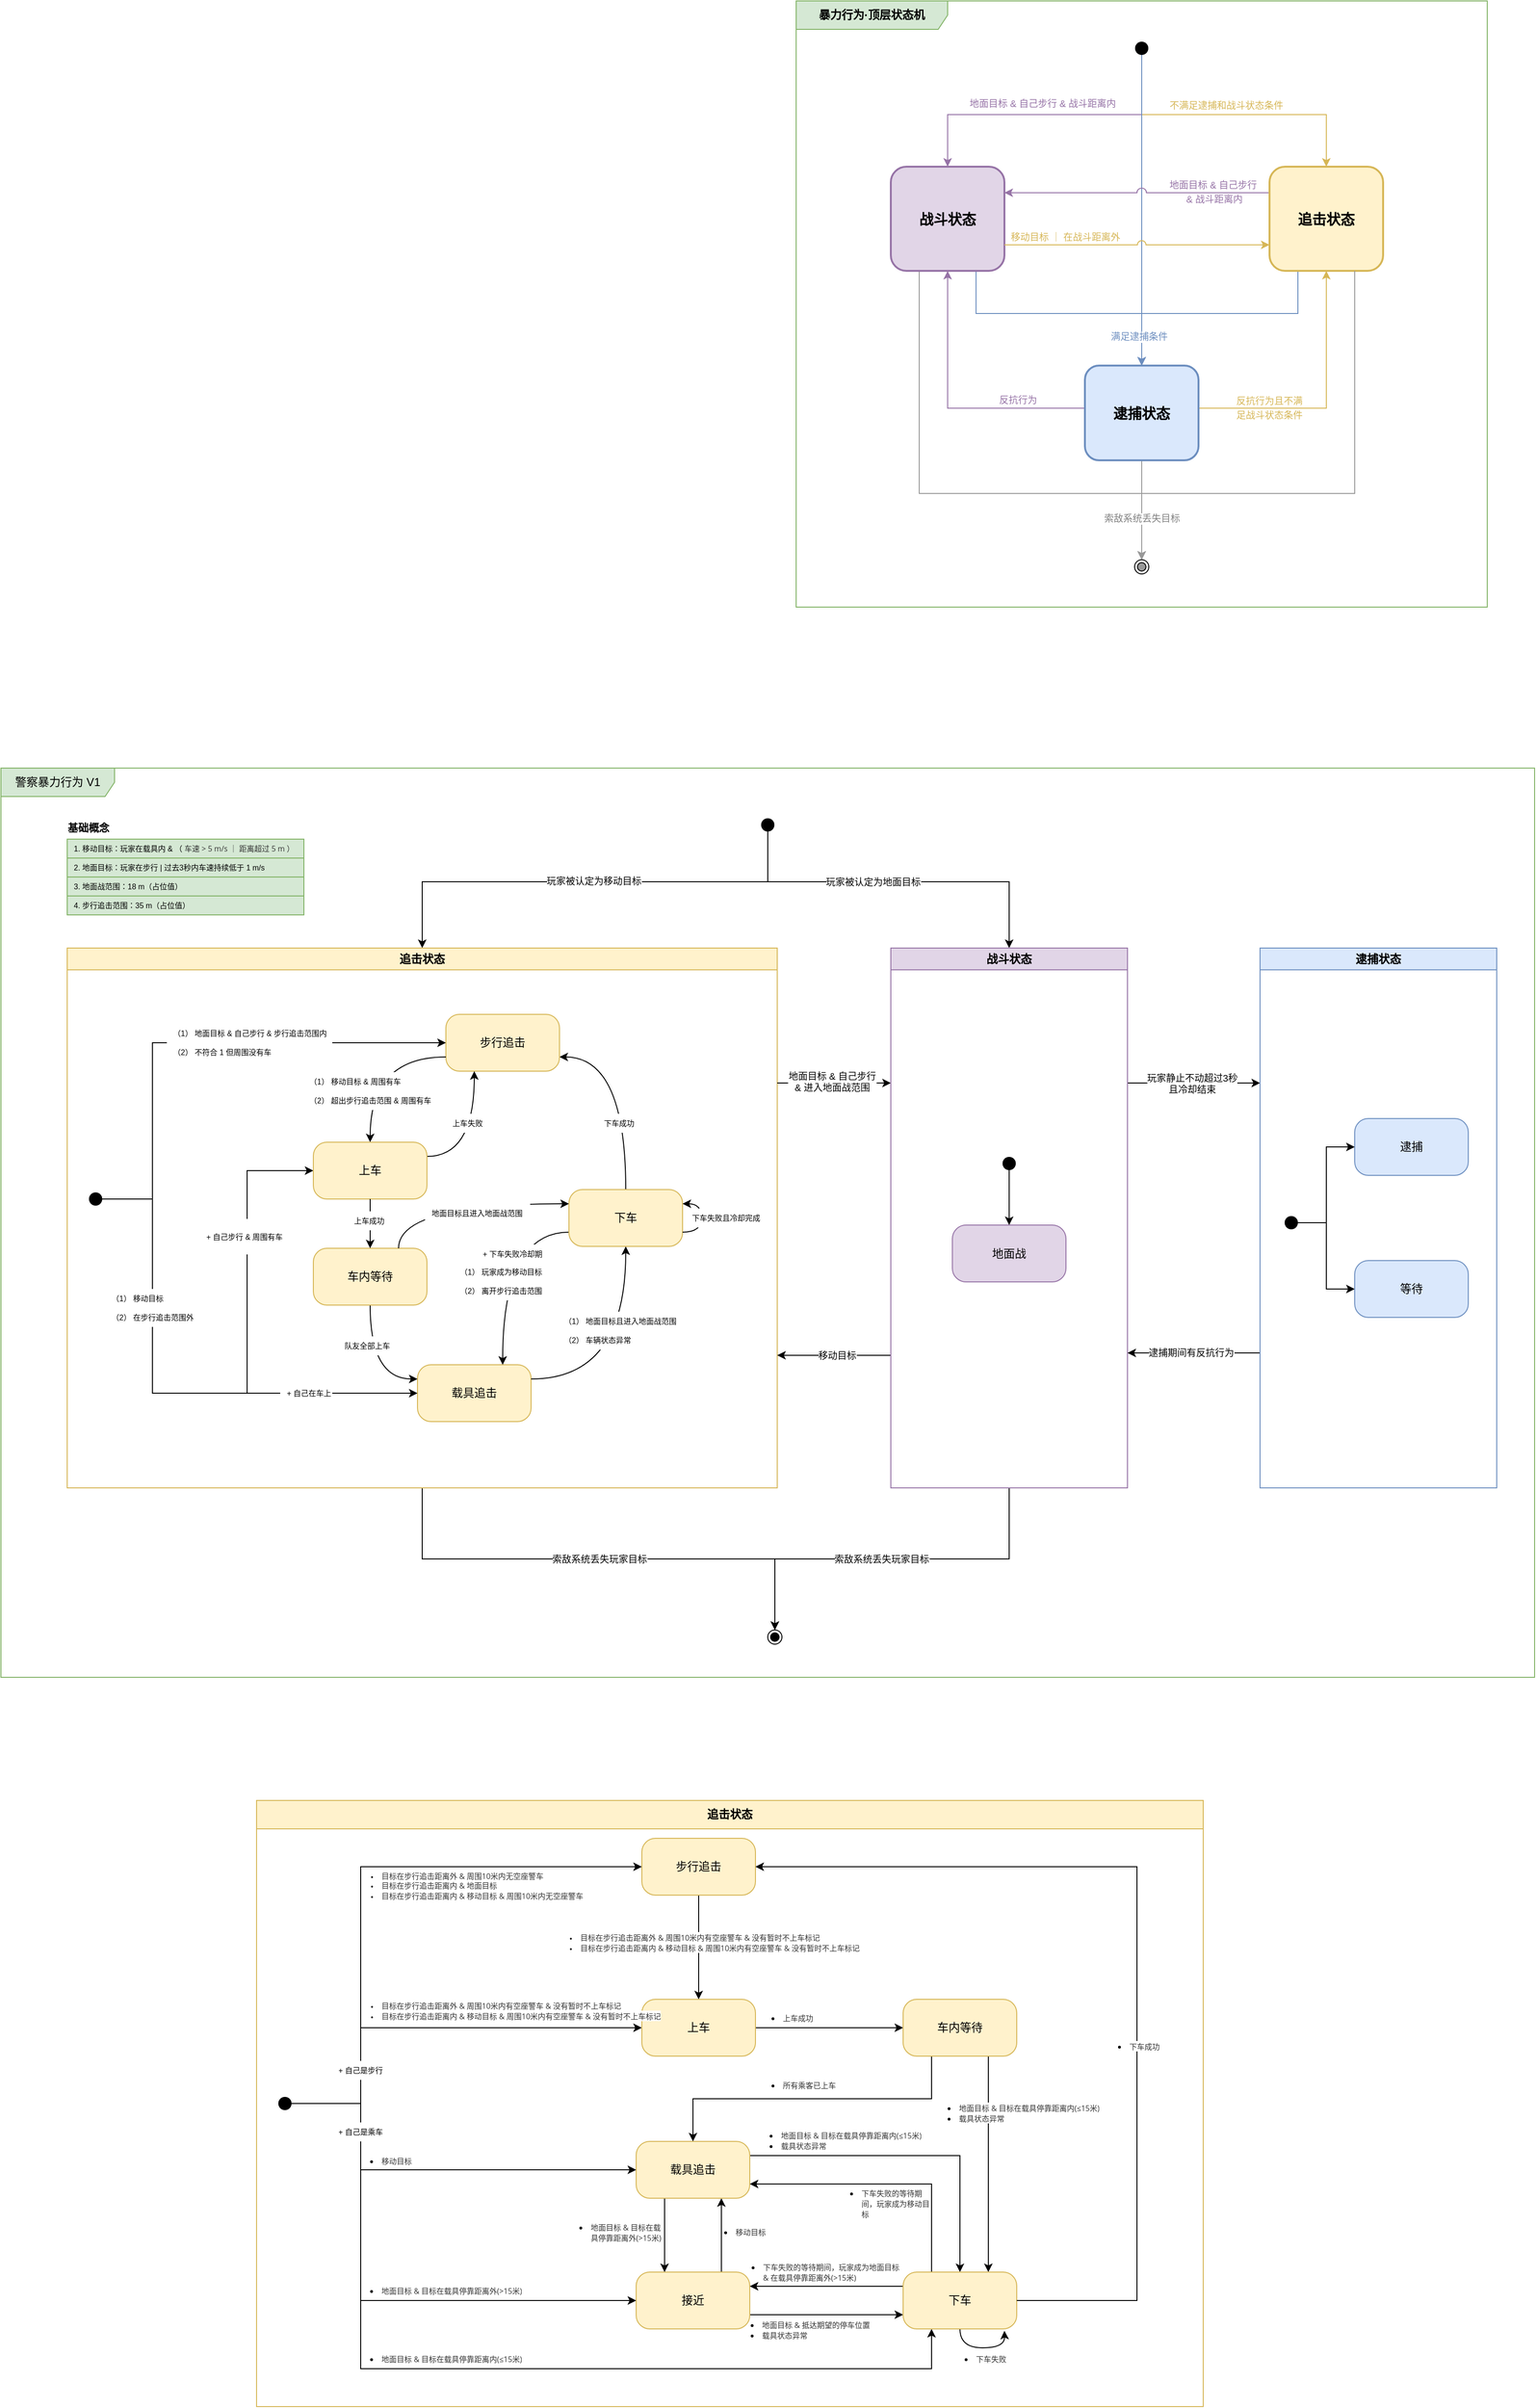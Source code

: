 <mxfile version="27.1.6">
  <diagram name="Page-1" id="58cdce13-f638-feb5-8d6f-7d28b1aa9fa0">
    <mxGraphModel dx="1009" dy="696" grid="1" gridSize="10" guides="1" tooltips="1" connect="1" arrows="1" fold="1" page="1" pageScale="1" pageWidth="2000" pageHeight="2000" background="none" math="0" shadow="0">
      <root>
        <mxCell id="0" />
        <mxCell id="1" parent="0" />
        <mxCell id="SPNhzwns5_C6eNioYxGK-2" value="警察暴力行为 V1" style="shape=umlFrame;whiteSpace=wrap;html=1;pointerEvents=0;width=120;height=30;fillColor=#d5e8d4;strokeColor=#82b366;strokeWidth=1;swimlaneFillColor=default;perimeterSpacing=0;gradientColor=none;shadow=0;" parent="1" vertex="1">
          <mxGeometry x="190" y="920" width="1620" height="960" as="geometry" />
        </mxCell>
        <mxCell id="SPNhzwns5_C6eNioYxGK-37" style="edgeStyle=orthogonalEdgeStyle;rounded=0;orthogonalLoop=1;jettySize=auto;html=1;entryX=0.5;entryY=0;entryDx=0;entryDy=0;" parent="1" source="SPNhzwns5_C6eNioYxGK-3" target="SPNhzwns5_C6eNioYxGK-4" edge="1">
          <mxGeometry relative="1" as="geometry">
            <Array as="points">
              <mxPoint x="1000" y="1040" />
              <mxPoint x="635" y="1040" />
            </Array>
          </mxGeometry>
        </mxCell>
        <mxCell id="SPNhzwns5_C6eNioYxGK-38" value="玩家被认定为移动目标" style="edgeLabel;html=1;align=center;verticalAlign=middle;resizable=0;points=[];fontSize=10;" parent="SPNhzwns5_C6eNioYxGK-37" vertex="1" connectable="0">
          <mxGeometry x="-0.012" y="-2" relative="1" as="geometry">
            <mxPoint y="1" as="offset" />
          </mxGeometry>
        </mxCell>
        <mxCell id="SPNhzwns5_C6eNioYxGK-39" style="edgeStyle=orthogonalEdgeStyle;rounded=0;orthogonalLoop=1;jettySize=auto;html=1;" parent="1" source="SPNhzwns5_C6eNioYxGK-3" target="SPNhzwns5_C6eNioYxGK-6" edge="1">
          <mxGeometry relative="1" as="geometry">
            <Array as="points">
              <mxPoint x="1000" y="980" />
              <mxPoint x="1000" y="1040" />
              <mxPoint x="1255" y="1040" />
            </Array>
          </mxGeometry>
        </mxCell>
        <mxCell id="SPNhzwns5_C6eNioYxGK-94" value="玩家被认定为地面目标" style="edgeLabel;html=1;align=center;verticalAlign=middle;resizable=0;points=[];fontSize=10;" parent="SPNhzwns5_C6eNioYxGK-39" vertex="1" connectable="0">
          <mxGeometry x="-0.111" y="1" relative="1" as="geometry">
            <mxPoint y="1" as="offset" />
          </mxGeometry>
        </mxCell>
        <mxCell id="SPNhzwns5_C6eNioYxGK-3" value="" style="shape=waypoint;sketch=0;fillStyle=solid;size=6;pointerEvents=1;points=[];fillColor=none;resizable=0;rotatable=0;perimeter=centerPerimeter;snapToPoint=1;strokeWidth=5;" parent="1" vertex="1">
          <mxGeometry x="990" y="970" width="20" height="20" as="geometry" />
        </mxCell>
        <mxCell id="SPNhzwns5_C6eNioYxGK-207" value="&lt;font style=&quot;font-size: 10px;&quot;&gt;索敌系统丢失玩家目标&lt;/font&gt;" style="edgeStyle=orthogonalEdgeStyle;rounded=0;orthogonalLoop=1;jettySize=auto;html=1;exitX=0.5;exitY=1;exitDx=0;exitDy=0;entryX=0.5;entryY=0;entryDx=0;entryDy=0;" parent="1" source="SPNhzwns5_C6eNioYxGK-4" target="SPNhzwns5_C6eNioYxGK-206" edge="1">
          <mxGeometry x="0.001" relative="1" as="geometry">
            <mxPoint as="offset" />
          </mxGeometry>
        </mxCell>
        <mxCell id="SPNhzwns5_C6eNioYxGK-4" value="追击状态" style="swimlane;whiteSpace=wrap;html=1;fillColor=#fff2cc;strokeColor=#d6b656;" parent="1" vertex="1">
          <mxGeometry x="260" y="1110" width="750" height="570" as="geometry">
            <mxRectangle x="280" y="1110" width="90" height="30" as="alternateBounds" />
          </mxGeometry>
        </mxCell>
        <mxCell id="SPNhzwns5_C6eNioYxGK-28" style="edgeStyle=orthogonalEdgeStyle;rounded=0;orthogonalLoop=1;jettySize=auto;html=1;entryX=0.5;entryY=0;entryDx=0;entryDy=0;exitX=1;exitY=0.75;exitDx=0;exitDy=0;curved=1;endArrow=none;startFill=1;startArrow=classic;" parent="SPNhzwns5_C6eNioYxGK-4" source="SPNhzwns5_C6eNioYxGK-10" target="SPNhzwns5_C6eNioYxGK-12" edge="1">
          <mxGeometry relative="1" as="geometry">
            <Array as="points">
              <mxPoint x="590" y="115" />
            </Array>
          </mxGeometry>
        </mxCell>
        <mxCell id="SPNhzwns5_C6eNioYxGK-10" value="步行追击" style="rounded=1;whiteSpace=wrap;html=1;arcSize=24;fillColor=#fff2cc;strokeColor=#d6b656;shadow=0;comic=0;labelBackgroundColor=none;fontFamily=Verdana;fontSize=12;align=center;" parent="SPNhzwns5_C6eNioYxGK-4" vertex="1">
          <mxGeometry x="400" y="70" width="120" height="60" as="geometry" />
        </mxCell>
        <mxCell id="SPNhzwns5_C6eNioYxGK-11" value="载具追击" style="rounded=1;whiteSpace=wrap;html=1;arcSize=24;fillColor=#fff2cc;strokeColor=#d6b656;shadow=0;comic=0;labelBackgroundColor=none;fontFamily=Verdana;fontSize=12;align=center;" parent="SPNhzwns5_C6eNioYxGK-4" vertex="1">
          <mxGeometry x="370" y="440" width="120" height="60" as="geometry" />
        </mxCell>
        <mxCell id="SPNhzwns5_C6eNioYxGK-29" style="edgeStyle=orthogonalEdgeStyle;rounded=0;orthogonalLoop=1;jettySize=auto;html=1;entryX=1;entryY=0.25;entryDx=0;entryDy=0;curved=1;exitX=0.5;exitY=1;exitDx=0;exitDy=0;endArrow=none;startFill=1;startArrow=classic;" parent="SPNhzwns5_C6eNioYxGK-4" source="SPNhzwns5_C6eNioYxGK-12" target="SPNhzwns5_C6eNioYxGK-11" edge="1">
          <mxGeometry relative="1" as="geometry" />
        </mxCell>
        <mxCell id="SPNhzwns5_C6eNioYxGK-171" style="edgeStyle=orthogonalEdgeStyle;rounded=0;orthogonalLoop=1;jettySize=auto;html=1;exitX=0;exitY=0.75;exitDx=0;exitDy=0;curved=1;entryX=0.75;entryY=0;entryDx=0;entryDy=0;" parent="SPNhzwns5_C6eNioYxGK-4" source="SPNhzwns5_C6eNioYxGK-12" target="SPNhzwns5_C6eNioYxGK-11" edge="1">
          <mxGeometry relative="1" as="geometry">
            <mxPoint x="440" y="440" as="targetPoint" />
            <Array as="points">
              <mxPoint x="460" y="300" />
            </Array>
          </mxGeometry>
        </mxCell>
        <mxCell id="SPNhzwns5_C6eNioYxGK-12" value="下车" style="rounded=1;whiteSpace=wrap;html=1;arcSize=24;fillColor=#fff2cc;strokeColor=#d6b656;shadow=0;comic=0;labelBackgroundColor=none;fontFamily=Verdana;fontSize=12;align=center;" parent="SPNhzwns5_C6eNioYxGK-4" vertex="1">
          <mxGeometry x="530" y="255" width="120" height="60" as="geometry" />
        </mxCell>
        <mxCell id="SPNhzwns5_C6eNioYxGK-17" style="edgeStyle=orthogonalEdgeStyle;rounded=0;orthogonalLoop=1;jettySize=auto;html=1;entryX=0;entryY=0.5;entryDx=0;entryDy=0;" parent="SPNhzwns5_C6eNioYxGK-4" source="SPNhzwns5_C6eNioYxGK-14" target="SPNhzwns5_C6eNioYxGK-11" edge="1">
          <mxGeometry relative="1" as="geometry">
            <Array as="points">
              <mxPoint x="90" y="265" />
              <mxPoint x="90" y="470" />
            </Array>
          </mxGeometry>
        </mxCell>
        <mxCell id="SPNhzwns5_C6eNioYxGK-33" style="edgeStyle=orthogonalEdgeStyle;rounded=0;orthogonalLoop=1;jettySize=auto;html=1;entryX=0;entryY=0.5;entryDx=0;entryDy=0;" parent="SPNhzwns5_C6eNioYxGK-4" source="SPNhzwns5_C6eNioYxGK-14" target="SPNhzwns5_C6eNioYxGK-10" edge="1">
          <mxGeometry relative="1" as="geometry">
            <Array as="points">
              <mxPoint x="90" y="265" />
              <mxPoint x="90" y="100" />
            </Array>
          </mxGeometry>
        </mxCell>
        <mxCell id="SPNhzwns5_C6eNioYxGK-181" style="edgeStyle=orthogonalEdgeStyle;rounded=0;orthogonalLoop=1;jettySize=auto;html=1;entryX=0;entryY=0.5;entryDx=0;entryDy=0;" parent="SPNhzwns5_C6eNioYxGK-4" source="SPNhzwns5_C6eNioYxGK-14" target="SPNhzwns5_C6eNioYxGK-13" edge="1">
          <mxGeometry relative="1" as="geometry">
            <Array as="points">
              <mxPoint x="90" y="265" />
              <mxPoint x="90" y="470" />
              <mxPoint x="190" y="470" />
              <mxPoint x="190" y="235" />
            </Array>
          </mxGeometry>
        </mxCell>
        <mxCell id="SPNhzwns5_C6eNioYxGK-14" value="" style="shape=waypoint;sketch=0;fillStyle=solid;size=6;pointerEvents=1;points=[];fillColor=none;resizable=0;rotatable=0;perimeter=centerPerimeter;snapToPoint=1;strokeWidth=5;" parent="SPNhzwns5_C6eNioYxGK-4" vertex="1">
          <mxGeometry x="20" y="255" width="20" height="20" as="geometry" />
        </mxCell>
        <mxCell id="SPNhzwns5_C6eNioYxGK-32" style="edgeStyle=orthogonalEdgeStyle;rounded=0;orthogonalLoop=1;jettySize=auto;html=1;curved=1;exitX=0.5;exitY=0;exitDx=0;exitDy=0;startArrow=classic;startFill=1;endArrow=none;entryX=0;entryY=0.75;entryDx=0;entryDy=0;" parent="SPNhzwns5_C6eNioYxGK-4" source="SPNhzwns5_C6eNioYxGK-13" target="SPNhzwns5_C6eNioYxGK-10" edge="1">
          <mxGeometry relative="1" as="geometry">
            <mxPoint x="360" y="110" as="targetPoint" />
            <Array as="points">
              <mxPoint x="320" y="115" />
            </Array>
          </mxGeometry>
        </mxCell>
        <mxCell id="SPNhzwns5_C6eNioYxGK-168" style="edgeStyle=orthogonalEdgeStyle;rounded=0;orthogonalLoop=1;jettySize=auto;html=1;exitX=1;exitY=0.25;exitDx=0;exitDy=0;entryX=0.25;entryY=1;entryDx=0;entryDy=0;curved=1;" parent="SPNhzwns5_C6eNioYxGK-4" source="SPNhzwns5_C6eNioYxGK-13" target="SPNhzwns5_C6eNioYxGK-10" edge="1">
          <mxGeometry relative="1" as="geometry" />
        </mxCell>
        <mxCell id="SPNhzwns5_C6eNioYxGK-13" value="上车" style="rounded=1;whiteSpace=wrap;html=1;arcSize=24;fillColor=#fff2cc;strokeColor=#d6b656;shadow=0;comic=0;labelBackgroundColor=none;fontFamily=Verdana;fontSize=12;align=center;" parent="SPNhzwns5_C6eNioYxGK-4" vertex="1">
          <mxGeometry x="260" y="205" width="120" height="60" as="geometry" />
        </mxCell>
        <mxCell id="SPNhzwns5_C6eNioYxGK-123" value="" style="shape=table;startSize=0;container=1;collapsible=0;childLayout=tableLayout;fontSize=6;fillColor=default;strokeColor=none;spacing=0;spacingTop=0;html=1;swimlaneFillColor=none;rounded=1;gradientColor=none;fillStyle=auto;" parent="SPNhzwns5_C6eNioYxGK-4" vertex="1">
          <mxGeometry x="249" y="131" width="140" height="40" as="geometry" />
        </mxCell>
        <mxCell id="SPNhzwns5_C6eNioYxGK-124" value="" style="shape=tableRow;horizontal=0;startSize=0;swimlaneHead=0;swimlaneBody=0;strokeColor=inherit;top=0;left=0;bottom=0;right=0;collapsible=0;dropTarget=0;fillColor=none;points=[[0,0.5],[1,0.5]];portConstraint=eastwest;fontSize=16;" parent="SPNhzwns5_C6eNioYxGK-123" vertex="1">
          <mxGeometry width="140" height="20" as="geometry" />
        </mxCell>
        <mxCell id="SPNhzwns5_C6eNioYxGK-125" value="（1） 移动目标 &amp;amp; 周围有车" style="shape=partialRectangle;html=1;whiteSpace=wrap;connectable=0;strokeColor=inherit;overflow=hidden;fillColor=none;top=0;left=0;bottom=0;right=0;pointerEvents=1;fontSize=8;align=left;spacingLeft=5;spacingBottom=0;labelBorderColor=none;labelBackgroundColor=none;" parent="SPNhzwns5_C6eNioYxGK-124" vertex="1">
          <mxGeometry width="140" height="20" as="geometry">
            <mxRectangle width="140" height="20" as="alternateBounds" />
          </mxGeometry>
        </mxCell>
        <mxCell id="SPNhzwns5_C6eNioYxGK-126" value="" style="shape=tableRow;horizontal=0;startSize=0;swimlaneHead=0;swimlaneBody=0;strokeColor=inherit;top=0;left=0;bottom=0;right=0;collapsible=0;dropTarget=0;fillColor=none;points=[[0,0.5],[1,0.5]];portConstraint=eastwest;fontSize=16;" parent="SPNhzwns5_C6eNioYxGK-123" vertex="1">
          <mxGeometry y="20" width="140" height="20" as="geometry" />
        </mxCell>
        <mxCell id="SPNhzwns5_C6eNioYxGK-127" value="（2） 超出步行追击范围 &amp;amp; 周围有车" style="shape=partialRectangle;html=1;whiteSpace=wrap;connectable=0;strokeColor=inherit;overflow=hidden;fillColor=none;top=0;left=0;bottom=0;right=0;pointerEvents=1;fontSize=8;align=left;spacingLeft=5;spacingBottom=0;labelBorderColor=none;labelBackgroundColor=none;" parent="SPNhzwns5_C6eNioYxGK-126" vertex="1">
          <mxGeometry width="140" height="20" as="geometry">
            <mxRectangle width="140" height="20" as="alternateBounds" />
          </mxGeometry>
        </mxCell>
        <mxCell id="SPNhzwns5_C6eNioYxGK-73" value="" style="shape=table;startSize=0;container=1;collapsible=0;childLayout=tableLayout;fontSize=6;fillColor=default;strokeColor=none;spacing=0;spacingTop=0;html=1;swimlaneFillColor=none;rounded=1;gradientColor=none;fillStyle=auto;" parent="SPNhzwns5_C6eNioYxGK-4" vertex="1">
          <mxGeometry x="518" y="384" width="160" height="40" as="geometry" />
        </mxCell>
        <mxCell id="SPNhzwns5_C6eNioYxGK-74" value="" style="shape=tableRow;horizontal=0;startSize=0;swimlaneHead=0;swimlaneBody=0;strokeColor=inherit;top=0;left=0;bottom=0;right=0;collapsible=0;dropTarget=0;fillColor=none;points=[[0,0.5],[1,0.5]];portConstraint=eastwest;fontSize=16;" parent="SPNhzwns5_C6eNioYxGK-73" vertex="1">
          <mxGeometry width="160" height="20" as="geometry" />
        </mxCell>
        <mxCell id="SPNhzwns5_C6eNioYxGK-75" value="（1） 地面目标且进入地面战范围" style="shape=partialRectangle;html=1;whiteSpace=wrap;connectable=0;strokeColor=inherit;overflow=hidden;fillColor=none;top=0;left=0;bottom=0;right=0;pointerEvents=1;fontSize=8;align=left;spacingLeft=5;spacingBottom=0;labelBorderColor=none;labelBackgroundColor=none;" parent="SPNhzwns5_C6eNioYxGK-74" vertex="1">
          <mxGeometry width="160" height="20" as="geometry">
            <mxRectangle width="160" height="20" as="alternateBounds" />
          </mxGeometry>
        </mxCell>
        <mxCell id="SPNhzwns5_C6eNioYxGK-76" value="" style="shape=tableRow;horizontal=0;startSize=0;swimlaneHead=0;swimlaneBody=0;strokeColor=inherit;top=0;left=0;bottom=0;right=0;collapsible=0;dropTarget=0;fillColor=none;points=[[0,0.5],[1,0.5]];portConstraint=eastwest;fontSize=16;" parent="SPNhzwns5_C6eNioYxGK-73" vertex="1">
          <mxGeometry y="20" width="160" height="20" as="geometry" />
        </mxCell>
        <mxCell id="SPNhzwns5_C6eNioYxGK-77" value="（2） 车辆状态异常" style="shape=partialRectangle;html=1;whiteSpace=wrap;connectable=0;strokeColor=inherit;overflow=hidden;fillColor=none;top=0;left=0;bottom=0;right=0;pointerEvents=1;fontSize=8;align=left;spacingLeft=5;spacingBottom=0;labelBorderColor=none;labelBackgroundColor=none;" parent="SPNhzwns5_C6eNioYxGK-76" vertex="1">
          <mxGeometry width="160" height="20" as="geometry">
            <mxRectangle width="160" height="20" as="alternateBounds" />
          </mxGeometry>
        </mxCell>
        <mxCell id="SPNhzwns5_C6eNioYxGK-169" value="上车失败" style="shape=partialRectangle;html=1;whiteSpace=wrap;connectable=0;strokeColor=inherit;overflow=hidden;fillColor=default;top=0;left=0;bottom=0;right=0;pointerEvents=1;fontSize=8;align=left;spacingLeft=5;spacingBottom=0;labelBorderColor=none;labelBackgroundColor=none;" parent="SPNhzwns5_C6eNioYxGK-4" vertex="1">
          <mxGeometry x="400" y="175" width="40" height="20" as="geometry">
            <mxRectangle width="140" height="20" as="alternateBounds" />
          </mxGeometry>
        </mxCell>
        <mxCell id="SPNhzwns5_C6eNioYxGK-170" value="下车成功" style="shape=partialRectangle;html=1;whiteSpace=wrap;connectable=0;strokeColor=inherit;overflow=hidden;fillColor=default;top=0;left=0;bottom=0;right=0;pointerEvents=1;fontSize=8;align=left;spacingLeft=5;spacingBottom=0;labelBorderColor=none;labelBackgroundColor=none;" parent="SPNhzwns5_C6eNioYxGK-4" vertex="1">
          <mxGeometry x="560" y="175" width="40" height="20" as="geometry">
            <mxRectangle width="140" height="20" as="alternateBounds" />
          </mxGeometry>
        </mxCell>
        <mxCell id="SPNhzwns5_C6eNioYxGK-188" value="" style="shape=table;startSize=0;container=1;collapsible=0;childLayout=tableLayout;fontSize=6;fillColor=default;strokeColor=none;spacing=0;spacingTop=0;html=1;swimlaneFillColor=none;rounded=1;gradientColor=none;fillStyle=auto;" parent="SPNhzwns5_C6eNioYxGK-4" vertex="1">
          <mxGeometry x="140" y="286" width="93" height="37.5" as="geometry" />
        </mxCell>
        <mxCell id="SPNhzwns5_C6eNioYxGK-189" value="" style="shape=tableRow;horizontal=0;startSize=0;swimlaneHead=0;swimlaneBody=0;strokeColor=inherit;top=0;left=0;bottom=0;right=0;collapsible=0;dropTarget=0;fillColor=none;points=[[0,0.5],[1,0.5]];portConstraint=eastwest;fontSize=16;" parent="SPNhzwns5_C6eNioYxGK-188" vertex="1">
          <mxGeometry width="93" height="38" as="geometry" />
        </mxCell>
        <mxCell id="SPNhzwns5_C6eNioYxGK-190" value="+ 自己步行 &amp;amp; 周围有车" style="shape=partialRectangle;html=1;whiteSpace=wrap;connectable=0;strokeColor=inherit;overflow=hidden;fillColor=none;top=0;left=0;bottom=0;right=0;pointerEvents=1;fontSize=8;align=left;spacingLeft=5;spacingBottom=0;labelBorderColor=none;labelBackgroundColor=none;" parent="SPNhzwns5_C6eNioYxGK-189" vertex="1">
          <mxGeometry width="93" height="38" as="geometry">
            <mxRectangle width="93" height="38" as="alternateBounds" />
          </mxGeometry>
        </mxCell>
        <mxCell id="SPNhzwns5_C6eNioYxGK-200" style="edgeStyle=orthogonalEdgeStyle;rounded=0;orthogonalLoop=1;jettySize=auto;html=1;exitX=1;exitY=0.75;exitDx=0;exitDy=0;entryX=1;entryY=0.25;entryDx=0;entryDy=0;curved=1;" parent="SPNhzwns5_C6eNioYxGK-4" source="SPNhzwns5_C6eNioYxGK-12" target="SPNhzwns5_C6eNioYxGK-12" edge="1">
          <mxGeometry relative="1" as="geometry">
            <Array as="points">
              <mxPoint x="670" y="300" />
              <mxPoint x="670" y="270" />
            </Array>
          </mxGeometry>
        </mxCell>
        <mxCell id="SPNhzwns5_C6eNioYxGK-41" style="edgeStyle=orthogonalEdgeStyle;rounded=0;orthogonalLoop=1;jettySize=auto;html=1;exitX=1;exitY=0.25;exitDx=0;exitDy=0;entryX=0;entryY=0.25;entryDx=0;entryDy=0;" parent="1" source="SPNhzwns5_C6eNioYxGK-6" target="SPNhzwns5_C6eNioYxGK-7" edge="1">
          <mxGeometry relative="1" as="geometry" />
        </mxCell>
        <mxCell id="SPNhzwns5_C6eNioYxGK-42" value="玩家静止不动超过3秒&lt;br&gt;且冷却结束" style="edgeLabel;html=1;align=center;verticalAlign=middle;resizable=0;points=[];fontSize=10;" parent="SPNhzwns5_C6eNioYxGK-41" vertex="1" connectable="0">
          <mxGeometry x="-0.045" y="1" relative="1" as="geometry">
            <mxPoint x="1" y="1" as="offset" />
          </mxGeometry>
        </mxCell>
        <mxCell id="SPNhzwns5_C6eNioYxGK-51" style="edgeStyle=orthogonalEdgeStyle;rounded=0;orthogonalLoop=1;jettySize=auto;html=1;entryX=1;entryY=0.25;entryDx=0;entryDy=0;startArrow=classic;startFill=1;endArrow=none;exitX=0;exitY=0.25;exitDx=0;exitDy=0;" parent="1" source="SPNhzwns5_C6eNioYxGK-6" target="SPNhzwns5_C6eNioYxGK-4" edge="1">
          <mxGeometry relative="1" as="geometry">
            <Array as="points">
              <mxPoint x="1020" y="1253" />
              <mxPoint x="990" y="1253" />
            </Array>
          </mxGeometry>
        </mxCell>
        <mxCell id="SPNhzwns5_C6eNioYxGK-54" value="地面目标 &amp; 自己步行&#xa;&amp; 进入地面战范围" style="edgeLabel;align=center;verticalAlign=middle;resizable=0;points=[];fontSize=10;" parent="SPNhzwns5_C6eNioYxGK-51" vertex="1" connectable="0">
          <mxGeometry x="-0.334" y="-2" relative="1" as="geometry">
            <mxPoint x="-22" as="offset" />
          </mxGeometry>
        </mxCell>
        <mxCell id="SPNhzwns5_C6eNioYxGK-58" style="edgeStyle=orthogonalEdgeStyle;rounded=0;orthogonalLoop=1;jettySize=auto;html=1;exitX=0;exitY=0.75;exitDx=0;exitDy=0;" parent="1" source="SPNhzwns5_C6eNioYxGK-6" edge="1">
          <mxGeometry relative="1" as="geometry">
            <mxPoint x="1130" y="1647.5" as="sourcePoint" />
            <mxPoint x="1010" y="1540" as="targetPoint" />
            <Array as="points">
              <mxPoint x="1130" y="1540" />
            </Array>
          </mxGeometry>
        </mxCell>
        <mxCell id="SPNhzwns5_C6eNioYxGK-92" value="移动目标" style="edgeLabel;html=1;align=center;verticalAlign=middle;resizable=0;points=[];fontSize=10;" parent="SPNhzwns5_C6eNioYxGK-58" vertex="1" connectable="0">
          <mxGeometry x="0.514" y="-1" relative="1" as="geometry">
            <mxPoint x="33" y="1" as="offset" />
          </mxGeometry>
        </mxCell>
        <mxCell id="SPNhzwns5_C6eNioYxGK-208" style="edgeStyle=orthogonalEdgeStyle;rounded=0;orthogonalLoop=1;jettySize=auto;html=1;exitX=0.5;exitY=1;exitDx=0;exitDy=0;entryX=0.5;entryY=0;entryDx=0;entryDy=0;" parent="1" source="SPNhzwns5_C6eNioYxGK-6" target="SPNhzwns5_C6eNioYxGK-206" edge="1">
          <mxGeometry relative="1" as="geometry" />
        </mxCell>
        <mxCell id="SPNhzwns5_C6eNioYxGK-209" value="&lt;span&gt;索敌系统丢失玩家目标&lt;/span&gt;" style="edgeLabel;html=1;align=center;verticalAlign=middle;resizable=0;points=[];fontSize=10;" parent="SPNhzwns5_C6eNioYxGK-208" vertex="1" connectable="0">
          <mxGeometry x="0.059" relative="1" as="geometry">
            <mxPoint as="offset" />
          </mxGeometry>
        </mxCell>
        <mxCell id="SPNhzwns5_C6eNioYxGK-6" value="战斗状态" style="swimlane;whiteSpace=wrap;html=1;fillColor=#e1d5e7;strokeColor=#9673a6;" parent="1" vertex="1">
          <mxGeometry x="1130" y="1110" width="250" height="570" as="geometry" />
        </mxCell>
        <mxCell id="SPNhzwns5_C6eNioYxGK-35" value="地面战" style="rounded=1;whiteSpace=wrap;html=1;arcSize=24;fillColor=#e1d5e7;strokeColor=#9673a6;shadow=0;comic=0;labelBackgroundColor=none;fontFamily=Verdana;fontSize=12;align=center;" parent="SPNhzwns5_C6eNioYxGK-6" vertex="1">
          <mxGeometry x="65" y="292.5" width="120" height="60" as="geometry" />
        </mxCell>
        <mxCell id="SPNhzwns5_C6eNioYxGK-108" style="edgeStyle=orthogonalEdgeStyle;rounded=0;orthogonalLoop=1;jettySize=auto;html=1;entryX=0.5;entryY=0;entryDx=0;entryDy=0;" parent="SPNhzwns5_C6eNioYxGK-6" source="SPNhzwns5_C6eNioYxGK-107" target="SPNhzwns5_C6eNioYxGK-35" edge="1">
          <mxGeometry relative="1" as="geometry" />
        </mxCell>
        <mxCell id="SPNhzwns5_C6eNioYxGK-107" value="" style="shape=waypoint;sketch=0;fillStyle=solid;size=6;pointerEvents=1;points=[];fillColor=none;resizable=0;rotatable=0;perimeter=centerPerimeter;snapToPoint=1;strokeWidth=5;fontSize=1;" parent="SPNhzwns5_C6eNioYxGK-6" vertex="1">
          <mxGeometry x="115" y="217.5" width="20" height="20" as="geometry" />
        </mxCell>
        <mxCell id="SPNhzwns5_C6eNioYxGK-55" style="edgeStyle=orthogonalEdgeStyle;rounded=0;orthogonalLoop=1;jettySize=auto;html=1;exitX=0;exitY=0.75;exitDx=0;exitDy=0;entryX=1;entryY=0.75;entryDx=0;entryDy=0;" parent="1" source="SPNhzwns5_C6eNioYxGK-7" target="SPNhzwns5_C6eNioYxGK-6" edge="1">
          <mxGeometry relative="1" as="geometry" />
        </mxCell>
        <mxCell id="SPNhzwns5_C6eNioYxGK-56" value="逮捕期间有反抗行为" style="edgeLabel;html=1;align=center;verticalAlign=middle;resizable=0;points=[];fontSize=10;" parent="SPNhzwns5_C6eNioYxGK-55" vertex="1" connectable="0">
          <mxGeometry x="0.045" relative="1" as="geometry">
            <mxPoint y="-1" as="offset" />
          </mxGeometry>
        </mxCell>
        <mxCell id="SPNhzwns5_C6eNioYxGK-7" value="逮捕状态" style="swimlane;whiteSpace=wrap;html=1;fillColor=#dae8fc;strokeColor=#6c8ebf;" parent="1" vertex="1">
          <mxGeometry x="1520" y="1110" width="250" height="570" as="geometry" />
        </mxCell>
        <mxCell id="SPNhzwns5_C6eNioYxGK-36" value="逮捕" style="rounded=1;whiteSpace=wrap;html=1;arcSize=24;fillColor=#dae8fc;strokeColor=#6c8ebf;shadow=0;comic=0;labelBackgroundColor=none;fontFamily=Verdana;fontSize=12;align=center;" parent="SPNhzwns5_C6eNioYxGK-7" vertex="1">
          <mxGeometry x="100" y="180" width="120" height="60" as="geometry" />
        </mxCell>
        <mxCell id="SPNhzwns5_C6eNioYxGK-165" style="edgeStyle=orthogonalEdgeStyle;rounded=0;orthogonalLoop=1;jettySize=auto;html=1;entryX=0;entryY=0.5;entryDx=0;entryDy=0;" parent="SPNhzwns5_C6eNioYxGK-7" source="SPNhzwns5_C6eNioYxGK-109" target="SPNhzwns5_C6eNioYxGK-36" edge="1">
          <mxGeometry relative="1" as="geometry">
            <Array as="points">
              <mxPoint x="70" y="290" />
              <mxPoint x="70" y="210" />
            </Array>
          </mxGeometry>
        </mxCell>
        <mxCell id="SPNhzwns5_C6eNioYxGK-166" style="edgeStyle=orthogonalEdgeStyle;rounded=0;orthogonalLoop=1;jettySize=auto;html=1;entryX=0;entryY=0.5;entryDx=0;entryDy=0;" parent="SPNhzwns5_C6eNioYxGK-7" source="SPNhzwns5_C6eNioYxGK-109" target="SPNhzwns5_C6eNioYxGK-163" edge="1">
          <mxGeometry relative="1" as="geometry">
            <Array as="points">
              <mxPoint x="70" y="290" />
              <mxPoint x="70" y="360" />
            </Array>
          </mxGeometry>
        </mxCell>
        <mxCell id="SPNhzwns5_C6eNioYxGK-109" value="" style="shape=waypoint;sketch=0;fillStyle=solid;size=6;pointerEvents=1;points=[];fillColor=none;resizable=0;rotatable=0;perimeter=centerPerimeter;snapToPoint=1;strokeWidth=5;" parent="SPNhzwns5_C6eNioYxGK-7" vertex="1">
          <mxGeometry x="23" y="280" width="20" height="20" as="geometry" />
        </mxCell>
        <mxCell id="SPNhzwns5_C6eNioYxGK-163" value="等待" style="rounded=1;whiteSpace=wrap;html=1;arcSize=24;fillColor=#dae8fc;strokeColor=#6c8ebf;shadow=0;comic=0;labelBackgroundColor=none;fontFamily=Verdana;fontSize=12;align=center;" parent="SPNhzwns5_C6eNioYxGK-7" vertex="1">
          <mxGeometry x="100" y="330" width="120" height="60" as="geometry" />
        </mxCell>
        <mxCell id="SPNhzwns5_C6eNioYxGK-97" value="" style="shape=table;startSize=0;container=1;collapsible=0;childLayout=tableLayout;fontSize=6;fillColor=#d5e8d4;strokeColor=#82b366;spacing=0;spacingTop=0;html=1;swimlaneFillColor=none;rounded=1;fillStyle=auto;" parent="1" vertex="1">
          <mxGeometry x="260" y="995" width="250" height="80" as="geometry" />
        </mxCell>
        <mxCell id="SPNhzwns5_C6eNioYxGK-98" value="" style="shape=tableRow;horizontal=0;startSize=0;swimlaneHead=0;swimlaneBody=0;strokeColor=inherit;top=0;left=0;bottom=0;right=0;collapsible=0;dropTarget=0;fillColor=none;points=[[0,0.5],[1,0.5]];portConstraint=eastwest;fontSize=16;" parent="SPNhzwns5_C6eNioYxGK-97" vertex="1">
          <mxGeometry width="250" height="20" as="geometry" />
        </mxCell>
        <mxCell id="SPNhzwns5_C6eNioYxGK-99" value="1. 移动目标：玩家在载具内 &amp;amp; （&amp;nbsp;&lt;span style=&quot;white-space-collapse: preserve; caret-color: rgb(0, 122, 255); color: rgb(51, 51, 51); font-family: &amp;quot;Open Sans&amp;quot;, &amp;quot;Clear Sans&amp;quot;, &amp;quot;Helvetica Neue&amp;quot;, Helvetica, Arial, &amp;quot;Segoe UI Emoji&amp;quot;, sans-serif; orphans: 4;&quot;&gt;车速 &amp;gt; 5 m/s ｜ 距离超过 5 m ）&lt;/span&gt;" style="shape=partialRectangle;html=1;whiteSpace=wrap;connectable=0;strokeColor=inherit;overflow=hidden;fillColor=none;top=0;left=0;bottom=0;right=0;pointerEvents=1;fontSize=8;align=left;spacingLeft=5;spacingBottom=0;labelBorderColor=none;labelBackgroundColor=none;" parent="SPNhzwns5_C6eNioYxGK-98" vertex="1">
          <mxGeometry width="250" height="20" as="geometry">
            <mxRectangle width="250" height="20" as="alternateBounds" />
          </mxGeometry>
        </mxCell>
        <mxCell id="SPNhzwns5_C6eNioYxGK-100" value="" style="shape=tableRow;horizontal=0;startSize=0;swimlaneHead=0;swimlaneBody=0;strokeColor=inherit;top=0;left=0;bottom=0;right=0;collapsible=0;dropTarget=0;fillColor=none;points=[[0,0.5],[1,0.5]];portConstraint=eastwest;fontSize=16;" parent="SPNhzwns5_C6eNioYxGK-97" vertex="1">
          <mxGeometry y="20" width="250" height="20" as="geometry" />
        </mxCell>
        <mxCell id="SPNhzwns5_C6eNioYxGK-101" value="2. 地面目标：玩家在步行 | 过去3秒内车速持续低于 1 m/s" style="shape=partialRectangle;html=1;whiteSpace=wrap;connectable=0;strokeColor=inherit;overflow=hidden;fillColor=none;top=0;left=0;bottom=0;right=0;pointerEvents=1;fontSize=8;align=left;spacingLeft=5;spacingBottom=0;labelBorderColor=none;labelBackgroundColor=none;" parent="SPNhzwns5_C6eNioYxGK-100" vertex="1">
          <mxGeometry width="250" height="20" as="geometry">
            <mxRectangle width="250" height="20" as="alternateBounds" />
          </mxGeometry>
        </mxCell>
        <mxCell id="SPNhzwns5_C6eNioYxGK-102" style="shape=tableRow;horizontal=0;startSize=0;swimlaneHead=0;swimlaneBody=0;strokeColor=inherit;top=0;left=0;bottom=0;right=0;collapsible=0;dropTarget=0;fillColor=none;points=[[0,0.5],[1,0.5]];portConstraint=eastwest;fontSize=16;" parent="SPNhzwns5_C6eNioYxGK-97" vertex="1">
          <mxGeometry y="40" width="250" height="20" as="geometry" />
        </mxCell>
        <mxCell id="SPNhzwns5_C6eNioYxGK-103" value="3. 地面战范围：18 m（占位值）" style="shape=partialRectangle;html=1;whiteSpace=wrap;connectable=0;strokeColor=inherit;overflow=hidden;fillColor=none;top=0;left=0;bottom=0;right=0;pointerEvents=1;fontSize=8;align=left;spacingLeft=5;spacingBottom=0;labelBorderColor=none;labelBackgroundColor=none;" parent="SPNhzwns5_C6eNioYxGK-102" vertex="1">
          <mxGeometry width="250" height="20" as="geometry">
            <mxRectangle width="250" height="20" as="alternateBounds" />
          </mxGeometry>
        </mxCell>
        <mxCell id="SPNhzwns5_C6eNioYxGK-111" style="shape=tableRow;horizontal=0;startSize=0;swimlaneHead=0;swimlaneBody=0;strokeColor=inherit;top=0;left=0;bottom=0;right=0;collapsible=0;dropTarget=0;fillColor=none;points=[[0,0.5],[1,0.5]];portConstraint=eastwest;fontSize=16;" parent="SPNhzwns5_C6eNioYxGK-97" vertex="1">
          <mxGeometry y="60" width="250" height="20" as="geometry" />
        </mxCell>
        <mxCell id="SPNhzwns5_C6eNioYxGK-112" value="4. 步行追击范围：35 m（占位值）" style="shape=partialRectangle;html=1;whiteSpace=wrap;connectable=0;strokeColor=inherit;overflow=hidden;fillColor=none;top=0;left=0;bottom=0;right=0;pointerEvents=1;fontSize=8;align=left;spacingLeft=5;spacingBottom=0;labelBorderColor=none;labelBackgroundColor=none;" parent="SPNhzwns5_C6eNioYxGK-111" vertex="1">
          <mxGeometry width="250" height="20" as="geometry">
            <mxRectangle width="250" height="20" as="alternateBounds" />
          </mxGeometry>
        </mxCell>
        <mxCell id="SPNhzwns5_C6eNioYxGK-106" value="基础概念" style="text;strokeColor=none;fillColor=none;html=1;fontSize=11;fontStyle=1;verticalAlign=middle;align=center;" parent="1" vertex="1">
          <mxGeometry x="232" y="963" width="100" height="40" as="geometry" />
        </mxCell>
        <mxCell id="SPNhzwns5_C6eNioYxGK-113" value="" style="shape=table;startSize=0;container=1;collapsible=0;childLayout=tableLayout;fontSize=6;fillColor=default;strokeColor=none;spacing=0;spacingTop=0;html=1;swimlaneFillColor=none;rounded=1;gradientColor=none;fillStyle=auto;" parent="1" vertex="1">
          <mxGeometry x="365.25" y="1190" width="174.75" height="40" as="geometry" />
        </mxCell>
        <mxCell id="SPNhzwns5_C6eNioYxGK-114" value="" style="shape=tableRow;horizontal=0;startSize=0;swimlaneHead=0;swimlaneBody=0;strokeColor=inherit;top=0;left=0;bottom=0;right=0;collapsible=0;dropTarget=0;fillColor=none;points=[[0,0.5],[1,0.5]];portConstraint=eastwest;fontSize=16;" parent="SPNhzwns5_C6eNioYxGK-113" vertex="1">
          <mxGeometry width="174.75" height="20" as="geometry" />
        </mxCell>
        <mxCell id="SPNhzwns5_C6eNioYxGK-115" value="（1） 地面目标 &amp;amp; 自己步行 &amp;amp; 步行追击范围内" style="shape=partialRectangle;html=1;whiteSpace=wrap;connectable=0;strokeColor=inherit;overflow=hidden;fillColor=none;top=0;left=0;bottom=0;right=0;pointerEvents=1;fontSize=8;align=left;spacingLeft=5;spacingBottom=0;labelBorderColor=none;labelBackgroundColor=none;" parent="SPNhzwns5_C6eNioYxGK-114" vertex="1">
          <mxGeometry width="175" height="20" as="geometry">
            <mxRectangle width="175" height="20" as="alternateBounds" />
          </mxGeometry>
        </mxCell>
        <mxCell id="SPNhzwns5_C6eNioYxGK-179" style="shape=tableRow;horizontal=0;startSize=0;swimlaneHead=0;swimlaneBody=0;strokeColor=inherit;top=0;left=0;bottom=0;right=0;collapsible=0;dropTarget=0;fillColor=none;points=[[0,0.5],[1,0.5]];portConstraint=eastwest;fontSize=16;" parent="SPNhzwns5_C6eNioYxGK-113" vertex="1">
          <mxGeometry y="20" width="174.75" height="20" as="geometry" />
        </mxCell>
        <mxCell id="SPNhzwns5_C6eNioYxGK-180" value="（2） 不符合 1 但周围没有车" style="shape=partialRectangle;html=1;whiteSpace=wrap;connectable=0;strokeColor=inherit;overflow=hidden;fillColor=none;top=0;left=0;bottom=0;right=0;pointerEvents=1;fontSize=8;align=left;spacingLeft=5;spacingBottom=0;labelBorderColor=none;labelBackgroundColor=none;" parent="SPNhzwns5_C6eNioYxGK-179" vertex="1">
          <mxGeometry width="175" height="20" as="geometry">
            <mxRectangle width="175" height="20" as="alternateBounds" />
          </mxGeometry>
        </mxCell>
        <mxCell id="SPNhzwns5_C6eNioYxGK-140" style="edgeStyle=orthogonalEdgeStyle;rounded=0;orthogonalLoop=1;jettySize=auto;html=1;entryX=0;entryY=0.25;entryDx=0;entryDy=0;curved=1;exitX=0.5;exitY=1;exitDx=0;exitDy=0;" parent="1" source="SPNhzwns5_C6eNioYxGK-134" target="SPNhzwns5_C6eNioYxGK-11" edge="1">
          <mxGeometry relative="1" as="geometry" />
        </mxCell>
        <mxCell id="SPNhzwns5_C6eNioYxGK-134" value="车内等待" style="rounded=1;whiteSpace=wrap;html=1;arcSize=24;fillColor=#fff2cc;strokeColor=#d6b656;shadow=0;comic=0;labelBackgroundColor=none;fontFamily=Verdana;fontSize=12;align=center;" parent="1" vertex="1">
          <mxGeometry x="520" y="1427" width="120" height="60" as="geometry" />
        </mxCell>
        <mxCell id="SPNhzwns5_C6eNioYxGK-141" value="" style="shape=table;startSize=0;container=1;collapsible=0;childLayout=tableLayout;fontSize=6;fillColor=default;strokeColor=none;spacing=0;spacingTop=0;html=1;swimlaneFillColor=none;rounded=1;gradientColor=none;fillStyle=auto;" parent="1" vertex="1">
          <mxGeometry x="546" y="1520" width="60" height="20" as="geometry" />
        </mxCell>
        <mxCell id="SPNhzwns5_C6eNioYxGK-142" value="" style="shape=tableRow;horizontal=0;startSize=0;swimlaneHead=0;swimlaneBody=0;strokeColor=inherit;top=0;left=0;bottom=0;right=0;collapsible=0;dropTarget=0;fillColor=none;points=[[0,0.5],[1,0.5]];portConstraint=eastwest;fontSize=16;" parent="SPNhzwns5_C6eNioYxGK-141" vertex="1">
          <mxGeometry width="60" height="20" as="geometry" />
        </mxCell>
        <mxCell id="SPNhzwns5_C6eNioYxGK-143" value="队友全部上车" style="shape=partialRectangle;html=1;whiteSpace=wrap;connectable=0;strokeColor=inherit;overflow=hidden;fillColor=none;top=0;left=0;bottom=0;right=0;pointerEvents=1;fontSize=8;align=left;spacingLeft=5;spacingBottom=0;labelBorderColor=none;labelBackgroundColor=none;" parent="SPNhzwns5_C6eNioYxGK-142" vertex="1">
          <mxGeometry width="60" height="20" as="geometry">
            <mxRectangle width="60" height="20" as="alternateBounds" />
          </mxGeometry>
        </mxCell>
        <mxCell id="SPNhzwns5_C6eNioYxGK-156" style="edgeStyle=orthogonalEdgeStyle;rounded=0;orthogonalLoop=1;jettySize=auto;html=1;entryX=0;entryY=0.25;entryDx=0;entryDy=0;curved=1;exitX=0.75;exitY=0;exitDx=0;exitDy=0;" parent="1" source="SPNhzwns5_C6eNioYxGK-134" target="SPNhzwns5_C6eNioYxGK-12" edge="1">
          <mxGeometry relative="1" as="geometry">
            <Array as="points">
              <mxPoint x="610" y="1380" />
            </Array>
          </mxGeometry>
        </mxCell>
        <mxCell id="SPNhzwns5_C6eNioYxGK-158" value="" style="shape=table;startSize=0;container=1;collapsible=0;childLayout=tableLayout;fontSize=6;fillColor=default;strokeColor=none;spacing=0;spacingTop=0;html=1;swimlaneFillColor=none;rounded=1;gradientColor=none;fillStyle=auto;horizontal=1;arcSize=21;flipV=0;flipH=0;" parent="1" vertex="1">
          <mxGeometry x="638" y="1380" width="111" height="20" as="geometry" />
        </mxCell>
        <mxCell id="SPNhzwns5_C6eNioYxGK-159" value="" style="shape=tableRow;horizontal=0;startSize=0;swimlaneHead=0;swimlaneBody=0;strokeColor=inherit;top=0;left=0;bottom=0;right=0;collapsible=0;dropTarget=0;fillColor=none;points=[[0,0.5],[1,0.5]];portConstraint=eastwest;fontSize=16;" parent="SPNhzwns5_C6eNioYxGK-158" vertex="1">
          <mxGeometry width="111" height="20" as="geometry" />
        </mxCell>
        <mxCell id="SPNhzwns5_C6eNioYxGK-160" value="地面目标且进入地面战范围" style="shape=partialRectangle;html=1;whiteSpace=wrap;connectable=0;strokeColor=inherit;overflow=hidden;fillColor=none;top=0;left=0;bottom=0;right=0;pointerEvents=1;fontSize=8;align=left;spacingLeft=5;spacingBottom=0;labelBorderColor=none;labelBackgroundColor=none;" parent="SPNhzwns5_C6eNioYxGK-159" vertex="1">
          <mxGeometry width="111" height="20" as="geometry">
            <mxRectangle width="111" height="20" as="alternateBounds" />
          </mxGeometry>
        </mxCell>
        <mxCell id="SPNhzwns5_C6eNioYxGK-172" value="" style="shape=table;startSize=0;container=1;collapsible=0;childLayout=tableLayout;fontSize=6;fillColor=default;strokeColor=none;spacing=0;spacingTop=0;html=1;swimlaneFillColor=none;rounded=1;gradientColor=none;fillStyle=auto;" parent="1" vertex="1">
          <mxGeometry x="668" y="1442" width="106" height="40" as="geometry" />
        </mxCell>
        <mxCell id="SPNhzwns5_C6eNioYxGK-173" value="" style="shape=tableRow;horizontal=0;startSize=0;swimlaneHead=0;swimlaneBody=0;strokeColor=inherit;top=0;left=0;bottom=0;right=0;collapsible=0;dropTarget=0;fillColor=none;points=[[0,0.5],[1,0.5]];portConstraint=eastwest;fontSize=16;" parent="SPNhzwns5_C6eNioYxGK-172" vertex="1">
          <mxGeometry width="106" height="20" as="geometry" />
        </mxCell>
        <mxCell id="SPNhzwns5_C6eNioYxGK-174" value="（1） 玩家成为移动目标" style="shape=partialRectangle;html=1;whiteSpace=wrap;connectable=0;strokeColor=inherit;overflow=hidden;fillColor=none;top=0;left=0;bottom=0;right=0;pointerEvents=1;fontSize=8;align=left;spacingLeft=5;spacingBottom=0;labelBorderColor=none;labelBackgroundColor=none;" parent="SPNhzwns5_C6eNioYxGK-173" vertex="1">
          <mxGeometry width="106" height="20" as="geometry">
            <mxRectangle width="106" height="20" as="alternateBounds" />
          </mxGeometry>
        </mxCell>
        <mxCell id="SPNhzwns5_C6eNioYxGK-175" style="shape=tableRow;horizontal=0;startSize=0;swimlaneHead=0;swimlaneBody=0;strokeColor=inherit;top=0;left=0;bottom=0;right=0;collapsible=0;dropTarget=0;fillColor=none;points=[[0,0.5],[1,0.5]];portConstraint=eastwest;fontSize=16;" parent="SPNhzwns5_C6eNioYxGK-172" vertex="1">
          <mxGeometry y="20" width="106" height="20" as="geometry" />
        </mxCell>
        <mxCell id="SPNhzwns5_C6eNioYxGK-176" value="（2） 离开步行追击范围" style="shape=partialRectangle;html=1;whiteSpace=wrap;connectable=0;strokeColor=inherit;overflow=hidden;fillColor=none;top=0;left=0;bottom=0;right=0;pointerEvents=1;fontSize=8;align=left;spacingLeft=5;spacingBottom=0;labelBorderColor=none;labelBackgroundColor=none;" parent="SPNhzwns5_C6eNioYxGK-175" vertex="1">
          <mxGeometry width="106" height="20" as="geometry">
            <mxRectangle width="106" height="20" as="alternateBounds" />
          </mxGeometry>
        </mxCell>
        <mxCell id="SPNhzwns5_C6eNioYxGK-182" value="" style="shape=table;startSize=0;container=1;collapsible=0;childLayout=tableLayout;fontSize=6;fillColor=default;strokeColor=none;spacing=0;spacingTop=0;html=1;swimlaneFillColor=none;rounded=1;gradientColor=none;fillStyle=auto;" parent="1" vertex="1">
          <mxGeometry x="300" y="1470" width="100" height="40" as="geometry" />
        </mxCell>
        <mxCell id="SPNhzwns5_C6eNioYxGK-183" value="" style="shape=tableRow;horizontal=0;startSize=0;swimlaneHead=0;swimlaneBody=0;strokeColor=inherit;top=0;left=0;bottom=0;right=0;collapsible=0;dropTarget=0;fillColor=none;points=[[0,0.5],[1,0.5]];portConstraint=eastwest;fontSize=16;" parent="SPNhzwns5_C6eNioYxGK-182" vertex="1">
          <mxGeometry width="100" height="20" as="geometry" />
        </mxCell>
        <mxCell id="SPNhzwns5_C6eNioYxGK-184" value="（1） 移动目标" style="shape=partialRectangle;html=1;whiteSpace=wrap;connectable=0;strokeColor=inherit;overflow=hidden;fillColor=none;top=0;left=0;bottom=0;right=0;pointerEvents=1;fontSize=8;align=left;spacingLeft=5;spacingBottom=0;labelBorderColor=none;labelBackgroundColor=none;" parent="SPNhzwns5_C6eNioYxGK-183" vertex="1">
          <mxGeometry width="100" height="20" as="geometry">
            <mxRectangle width="100" height="20" as="alternateBounds" />
          </mxGeometry>
        </mxCell>
        <mxCell id="SPNhzwns5_C6eNioYxGK-185" style="shape=tableRow;horizontal=0;startSize=0;swimlaneHead=0;swimlaneBody=0;strokeColor=inherit;top=0;left=0;bottom=0;right=0;collapsible=0;dropTarget=0;fillColor=none;points=[[0,0.5],[1,0.5]];portConstraint=eastwest;fontSize=16;" parent="SPNhzwns5_C6eNioYxGK-182" vertex="1">
          <mxGeometry y="20" width="100" height="20" as="geometry" />
        </mxCell>
        <mxCell id="SPNhzwns5_C6eNioYxGK-186" value="（2） 在步行追击范围外" style="shape=partialRectangle;html=1;whiteSpace=wrap;connectable=0;strokeColor=inherit;overflow=hidden;fillColor=none;top=0;left=0;bottom=0;right=0;pointerEvents=1;fontSize=8;align=left;spacingLeft=5;spacingBottom=0;labelBorderColor=none;labelBackgroundColor=none;" parent="SPNhzwns5_C6eNioYxGK-185" vertex="1">
          <mxGeometry width="100" height="20" as="geometry">
            <mxRectangle width="100" height="20" as="alternateBounds" />
          </mxGeometry>
        </mxCell>
        <mxCell id="SPNhzwns5_C6eNioYxGK-192" value="" style="shape=table;startSize=0;container=1;collapsible=0;childLayout=tableLayout;fontSize=6;fillColor=default;strokeColor=none;spacing=0;spacingTop=0;html=1;swimlaneFillColor=none;rounded=1;gradientColor=none;fillStyle=auto;" parent="1" vertex="1">
          <mxGeometry x="485" y="1570" width="55" height="20" as="geometry" />
        </mxCell>
        <mxCell id="SPNhzwns5_C6eNioYxGK-193" value="" style="shape=tableRow;horizontal=0;startSize=0;swimlaneHead=0;swimlaneBody=0;strokeColor=inherit;top=0;left=0;bottom=0;right=0;collapsible=0;dropTarget=0;fillColor=none;points=[[0,0.5],[1,0.5]];portConstraint=eastwest;fontSize=16;" parent="SPNhzwns5_C6eNioYxGK-192" vertex="1">
          <mxGeometry width="55" height="20" as="geometry" />
        </mxCell>
        <mxCell id="SPNhzwns5_C6eNioYxGK-194" value="+ 自己在车上" style="shape=partialRectangle;html=1;whiteSpace=wrap;connectable=0;strokeColor=inherit;overflow=hidden;fillColor=none;top=0;left=0;bottom=0;right=0;pointerEvents=1;fontSize=8;align=left;spacingLeft=5;spacingBottom=0;labelBorderColor=none;labelBackgroundColor=none;" parent="SPNhzwns5_C6eNioYxGK-193" vertex="1">
          <mxGeometry width="55" height="20" as="geometry">
            <mxRectangle width="55" height="20" as="alternateBounds" />
          </mxGeometry>
        </mxCell>
        <mxCell id="SPNhzwns5_C6eNioYxGK-197" style="edgeStyle=orthogonalEdgeStyle;rounded=0;orthogonalLoop=1;jettySize=auto;html=1;" parent="1" source="SPNhzwns5_C6eNioYxGK-13" target="SPNhzwns5_C6eNioYxGK-134" edge="1">
          <mxGeometry relative="1" as="geometry" />
        </mxCell>
        <mxCell id="SPNhzwns5_C6eNioYxGK-198" value="上车成功" style="shape=partialRectangle;html=1;whiteSpace=wrap;connectable=0;strokeColor=inherit;overflow=hidden;fillColor=default;top=0;left=0;bottom=0;right=0;pointerEvents=1;fontSize=8;align=left;spacingLeft=5;spacingBottom=0;labelBorderColor=none;labelBackgroundColor=none;" parent="1" vertex="1">
          <mxGeometry x="556" y="1388" width="40" height="20" as="geometry">
            <mxRectangle width="140" height="20" as="alternateBounds" />
          </mxGeometry>
        </mxCell>
        <mxCell id="SPNhzwns5_C6eNioYxGK-201" value="下车失败且冷却完成" style="shape=partialRectangle;html=1;whiteSpace=wrap;connectable=0;strokeColor=inherit;overflow=hidden;fillColor=default;top=0;left=0;bottom=0;right=0;pointerEvents=1;fontSize=8;align=left;spacingLeft=0;spacingBottom=0;labelBorderColor=none;labelBackgroundColor=none;" parent="1" vertex="1">
          <mxGeometry x="918" y="1385" width="80" height="20" as="geometry">
            <mxRectangle width="140" height="20" as="alternateBounds" />
          </mxGeometry>
        </mxCell>
        <mxCell id="SPNhzwns5_C6eNioYxGK-202" value="" style="shape=table;startSize=0;container=1;collapsible=0;childLayout=tableLayout;fontSize=8;fillColor=default;strokeColor=none;spacing=0;spacingTop=0;html=1;swimlaneFillColor=none;rounded=1;gradientColor=none;fillStyle=auto;" parent="1" vertex="1">
          <mxGeometry x="692" y="1423" width="75" height="20" as="geometry" />
        </mxCell>
        <mxCell id="SPNhzwns5_C6eNioYxGK-203" value="" style="shape=tableRow;horizontal=0;startSize=0;swimlaneHead=0;swimlaneBody=0;strokeColor=inherit;top=0;left=0;bottom=0;right=0;collapsible=0;dropTarget=0;fillColor=none;points=[[0,0.5],[1,0.5]];portConstraint=eastwest;fontSize=16;" parent="SPNhzwns5_C6eNioYxGK-202" vertex="1">
          <mxGeometry width="75" height="20" as="geometry" />
        </mxCell>
        <mxCell id="SPNhzwns5_C6eNioYxGK-204" value="+ 下车失败冷却期" style="shape=partialRectangle;html=1;whiteSpace=wrap;connectable=0;strokeColor=inherit;overflow=hidden;fillColor=none;top=0;left=0;bottom=0;right=0;pointerEvents=1;fontSize=8;align=left;spacingLeft=5;spacingBottom=0;labelBorderColor=none;labelBackgroundColor=none;" parent="SPNhzwns5_C6eNioYxGK-203" vertex="1">
          <mxGeometry width="75" height="20" as="geometry">
            <mxRectangle width="75" height="20" as="alternateBounds" />
          </mxGeometry>
        </mxCell>
        <mxCell id="SPNhzwns5_C6eNioYxGK-206" value="" style="ellipse;html=1;shape=endState;fillColor=#000000;strokeColor=#000000;fontSize=6;aspect=fixed;" parent="1" vertex="1">
          <mxGeometry x="1000" y="1830" width="15" height="15" as="geometry" />
        </mxCell>
        <mxCell id="ZF72Yf7-sbAUzCkSVSFs-1" value="暴力行为·顶层状态机" style="shape=umlFrame;whiteSpace=wrap;html=1;pointerEvents=0;width=160;height=30;fillColor=#d5e8d4;strokeColor=#82b366;strokeWidth=1;swimlaneFillColor=default;perimeterSpacing=0;gradientColor=none;shadow=0;fontStyle=1" vertex="1" parent="1">
          <mxGeometry x="1030" y="110" width="730" height="640" as="geometry" />
        </mxCell>
        <mxCell id="ZF72Yf7-sbAUzCkSVSFs-6" style="edgeStyle=orthogonalEdgeStyle;rounded=0;orthogonalLoop=1;jettySize=auto;html=1;fillColor=#e1d5e7;strokeColor=#9673a6;" edge="1" parent="1" source="ZF72Yf7-sbAUzCkSVSFs-2" target="ZF72Yf7-sbAUzCkSVSFs-3">
          <mxGeometry relative="1" as="geometry">
            <Array as="points">
              <mxPoint x="1395" y="230" />
              <mxPoint x="1190" y="230" />
            </Array>
          </mxGeometry>
        </mxCell>
        <mxCell id="ZF72Yf7-sbAUzCkSVSFs-186" style="edgeStyle=orthogonalEdgeStyle;rounded=0;orthogonalLoop=1;jettySize=auto;html=1;entryX=0.5;entryY=0;entryDx=0;entryDy=0;fillColor=#fff2cc;strokeColor=#d6b656;" edge="1" parent="1" source="ZF72Yf7-sbAUzCkSVSFs-2" target="ZF72Yf7-sbAUzCkSVSFs-4">
          <mxGeometry relative="1" as="geometry">
            <Array as="points">
              <mxPoint x="1395" y="230" />
              <mxPoint x="1590" y="230" />
            </Array>
          </mxGeometry>
        </mxCell>
        <mxCell id="ZF72Yf7-sbAUzCkSVSFs-210" style="edgeStyle=orthogonalEdgeStyle;rounded=0;orthogonalLoop=1;jettySize=auto;html=1;entryX=0.5;entryY=0;entryDx=0;entryDy=0;fillColor=#dae8fc;strokeColor=#6c8ebf;" edge="1" parent="1" source="ZF72Yf7-sbAUzCkSVSFs-2" target="ZF72Yf7-sbAUzCkSVSFs-5">
          <mxGeometry relative="1" as="geometry" />
        </mxCell>
        <mxCell id="ZF72Yf7-sbAUzCkSVSFs-2" value="" style="shape=waypoint;sketch=0;fillStyle=solid;size=6;pointerEvents=1;points=[];fillColor=none;resizable=0;rotatable=0;perimeter=centerPerimeter;snapToPoint=1;strokeWidth=5;" vertex="1" parent="1">
          <mxGeometry x="1385" y="150" width="20" height="20" as="geometry" />
        </mxCell>
        <mxCell id="ZF72Yf7-sbAUzCkSVSFs-192" style="edgeStyle=orthogonalEdgeStyle;rounded=0;orthogonalLoop=1;jettySize=auto;html=1;exitX=0.75;exitY=1;exitDx=0;exitDy=0;entryX=0.5;entryY=0;entryDx=0;entryDy=0;fillColor=#dae8fc;strokeColor=#6c8ebf;" edge="1" parent="1" source="ZF72Yf7-sbAUzCkSVSFs-3" target="ZF72Yf7-sbAUzCkSVSFs-5">
          <mxGeometry relative="1" as="geometry">
            <Array as="points">
              <mxPoint x="1220" y="440" />
              <mxPoint x="1395" y="440" />
            </Array>
          </mxGeometry>
        </mxCell>
        <mxCell id="ZF72Yf7-sbAUzCkSVSFs-204" style="edgeStyle=orthogonalEdgeStyle;rounded=0;orthogonalLoop=1;jettySize=auto;html=1;exitX=0.25;exitY=1;exitDx=0;exitDy=0;entryX=0.5;entryY=0;entryDx=0;entryDy=0;strokeColor=#999999;" edge="1" parent="1" source="ZF72Yf7-sbAUzCkSVSFs-3" target="ZF72Yf7-sbAUzCkSVSFs-24">
          <mxGeometry relative="1" as="geometry">
            <Array as="points">
              <mxPoint x="1160" y="630" />
              <mxPoint x="1395" y="630" />
            </Array>
          </mxGeometry>
        </mxCell>
        <mxCell id="ZF72Yf7-sbAUzCkSVSFs-3" value="战斗状态" style="rounded=1;whiteSpace=wrap;html=1;fillColor=#e1d5e7;strokeColor=#9673a6;fontStyle=1;fontSize=15;strokeWidth=2;" vertex="1" parent="1">
          <mxGeometry x="1130" y="285" width="120" height="110" as="geometry" />
        </mxCell>
        <mxCell id="ZF72Yf7-sbAUzCkSVSFs-17" style="edgeStyle=orthogonalEdgeStyle;rounded=0;orthogonalLoop=1;jettySize=auto;html=1;exitX=0;exitY=0.75;exitDx=0;exitDy=0;entryX=1;entryY=0.75;entryDx=0;entryDy=0;startArrow=classic;startFill=1;endArrow=none;jumpStyle=arc;jumpSize=9;fillColor=#fff2cc;strokeColor=#d6b656;" edge="1" parent="1" source="ZF72Yf7-sbAUzCkSVSFs-4" target="ZF72Yf7-sbAUzCkSVSFs-3">
          <mxGeometry relative="1" as="geometry" />
        </mxCell>
        <mxCell id="ZF72Yf7-sbAUzCkSVSFs-193" style="edgeStyle=orthogonalEdgeStyle;rounded=0;orthogonalLoop=1;jettySize=auto;html=1;entryX=0.5;entryY=0;entryDx=0;entryDy=0;exitX=0.25;exitY=1;exitDx=0;exitDy=0;fillColor=#dae8fc;strokeColor=#6c8ebf;" edge="1" parent="1" source="ZF72Yf7-sbAUzCkSVSFs-4" target="ZF72Yf7-sbAUzCkSVSFs-5">
          <mxGeometry relative="1" as="geometry">
            <Array as="points">
              <mxPoint x="1560" y="440" />
              <mxPoint x="1395" y="440" />
            </Array>
          </mxGeometry>
        </mxCell>
        <mxCell id="ZF72Yf7-sbAUzCkSVSFs-206" style="edgeStyle=orthogonalEdgeStyle;rounded=0;orthogonalLoop=1;jettySize=auto;html=1;exitX=0;exitY=0.25;exitDx=0;exitDy=0;entryX=1;entryY=0.25;entryDx=0;entryDy=0;jumpStyle=arc;jumpSize=10;fillColor=#e1d5e7;strokeColor=#9673a6;" edge="1" parent="1" source="ZF72Yf7-sbAUzCkSVSFs-4" target="ZF72Yf7-sbAUzCkSVSFs-3">
          <mxGeometry relative="1" as="geometry" />
        </mxCell>
        <mxCell id="ZF72Yf7-sbAUzCkSVSFs-4" value="追击状态" style="rounded=1;whiteSpace=wrap;html=1;fillColor=#fff2cc;strokeColor=#d6b656;fontStyle=1;fontSize=15;strokeWidth=2;" vertex="1" parent="1">
          <mxGeometry x="1530" y="285" width="120" height="110" as="geometry" />
        </mxCell>
        <mxCell id="ZF72Yf7-sbAUzCkSVSFs-196" style="edgeStyle=orthogonalEdgeStyle;rounded=0;orthogonalLoop=1;jettySize=auto;html=1;entryX=0.5;entryY=1;entryDx=0;entryDy=0;exitX=1;exitY=0.25;exitDx=0;exitDy=0;fillColor=#fff2cc;strokeColor=#d6b656;" edge="1" parent="1" source="ZF72Yf7-sbAUzCkSVSFs-5" target="ZF72Yf7-sbAUzCkSVSFs-4">
          <mxGeometry relative="1" as="geometry">
            <Array as="points">
              <mxPoint x="1455" y="540" />
              <mxPoint x="1590" y="540" />
            </Array>
          </mxGeometry>
        </mxCell>
        <mxCell id="ZF72Yf7-sbAUzCkSVSFs-197" style="edgeStyle=orthogonalEdgeStyle;rounded=0;orthogonalLoop=1;jettySize=auto;html=1;entryX=0.5;entryY=1;entryDx=0;entryDy=0;exitX=0;exitY=0.25;exitDx=0;exitDy=0;fillColor=#e1d5e7;strokeColor=#9673a6;" edge="1" parent="1" source="ZF72Yf7-sbAUzCkSVSFs-5" target="ZF72Yf7-sbAUzCkSVSFs-3">
          <mxGeometry relative="1" as="geometry">
            <Array as="points">
              <mxPoint x="1335" y="540" />
              <mxPoint x="1190" y="540" />
            </Array>
          </mxGeometry>
        </mxCell>
        <mxCell id="ZF72Yf7-sbAUzCkSVSFs-203" style="edgeStyle=orthogonalEdgeStyle;rounded=0;orthogonalLoop=1;jettySize=auto;html=1;entryX=0.5;entryY=0;entryDx=0;entryDy=0;strokeColor=#999999;" edge="1" parent="1" source="ZF72Yf7-sbAUzCkSVSFs-5" target="ZF72Yf7-sbAUzCkSVSFs-24">
          <mxGeometry relative="1" as="geometry" />
        </mxCell>
        <mxCell id="ZF72Yf7-sbAUzCkSVSFs-5" value="逮捕状态" style="rounded=1;whiteSpace=wrap;html=1;fillColor=#dae8fc;strokeColor=#6c8ebf;fontStyle=1;fontSize=15;strokeWidth=2;" vertex="1" parent="1">
          <mxGeometry x="1335" y="495" width="120" height="100" as="geometry" />
        </mxCell>
        <mxCell id="ZF72Yf7-sbAUzCkSVSFs-14" value="&lt;span style=&quot;font-size: 10px;&quot;&gt;不满足逮捕和战斗状态条件&lt;/span&gt;" style="edgeLabel;html=1;align=center;verticalAlign=middle;resizable=0;points=[];fontColor=light-dark(#d6b656, #ededed);" vertex="1" connectable="0" parent="1">
          <mxGeometry x="1491" y="218" as="geometry">
            <mxPoint x="-7" y="2" as="offset" />
          </mxGeometry>
        </mxCell>
        <mxCell id="ZF72Yf7-sbAUzCkSVSFs-18" value="&lt;span style=&quot;font-size: 10px;&quot;&gt;移动目标 ｜ 在战斗距离外&lt;/span&gt;" style="edgeLabel;html=1;align=center;verticalAlign=middle;resizable=0;points=[];fontColor=#D6B656;" vertex="1" connectable="0" parent="1">
          <mxGeometry x="1314" y="359" as="geometry" />
        </mxCell>
        <mxCell id="ZF72Yf7-sbAUzCkSVSFs-24" value="" style="ellipse;html=1;shape=endState;fillColor=#999999;strokeColor=#000000;fontSize=6;aspect=fixed;" vertex="1" parent="1">
          <mxGeometry x="1387.5" y="700" width="15" height="15" as="geometry" />
        </mxCell>
        <mxCell id="ZF72Yf7-sbAUzCkSVSFs-59" value="追击状态" style="swimlane;whiteSpace=wrap;html=1;fillColor=#fff2cc;strokeColor=#d6b656;startSize=30;" vertex="1" parent="1">
          <mxGeometry x="460" y="2010" width="1000" height="640" as="geometry">
            <mxRectangle x="280" y="1110" width="90" height="30" as="alternateBounds" />
          </mxGeometry>
        </mxCell>
        <mxCell id="ZF72Yf7-sbAUzCkSVSFs-153" style="edgeStyle=orthogonalEdgeStyle;rounded=0;orthogonalLoop=1;jettySize=auto;html=1;" edge="1" parent="ZF72Yf7-sbAUzCkSVSFs-59" source="ZF72Yf7-sbAUzCkSVSFs-61" target="ZF72Yf7-sbAUzCkSVSFs-72">
          <mxGeometry relative="1" as="geometry" />
        </mxCell>
        <mxCell id="ZF72Yf7-sbAUzCkSVSFs-61" value="步行追击" style="rounded=1;whiteSpace=wrap;html=1;arcSize=24;fillColor=#fff2cc;strokeColor=#d6b656;shadow=0;comic=0;labelBackgroundColor=none;fontFamily=Verdana;fontSize=12;align=center;" vertex="1" parent="ZF72Yf7-sbAUzCkSVSFs-59">
          <mxGeometry x="407" y="40" width="120" height="60" as="geometry" />
        </mxCell>
        <mxCell id="ZF72Yf7-sbAUzCkSVSFs-170" style="edgeStyle=orthogonalEdgeStyle;rounded=0;orthogonalLoop=1;jettySize=auto;html=1;exitX=0.75;exitY=0;exitDx=0;exitDy=0;entryX=0.75;entryY=1;entryDx=0;entryDy=0;" edge="1" parent="ZF72Yf7-sbAUzCkSVSFs-59" source="ZF72Yf7-sbAUzCkSVSFs-62" target="ZF72Yf7-sbAUzCkSVSFs-65">
          <mxGeometry relative="1" as="geometry" />
        </mxCell>
        <mxCell id="ZF72Yf7-sbAUzCkSVSFs-172" style="edgeStyle=orthogonalEdgeStyle;rounded=0;orthogonalLoop=1;jettySize=auto;html=1;exitX=1;exitY=0.75;exitDx=0;exitDy=0;entryX=0;entryY=0.75;entryDx=0;entryDy=0;" edge="1" parent="ZF72Yf7-sbAUzCkSVSFs-59" source="ZF72Yf7-sbAUzCkSVSFs-62" target="ZF72Yf7-sbAUzCkSVSFs-120">
          <mxGeometry relative="1" as="geometry" />
        </mxCell>
        <mxCell id="ZF72Yf7-sbAUzCkSVSFs-62" value="接近" style="rounded=1;whiteSpace=wrap;html=1;arcSize=24;fillColor=#fff2cc;strokeColor=#d6b656;shadow=0;comic=0;labelBackgroundColor=none;fontFamily=Verdana;fontSize=12;align=center;" vertex="1" parent="ZF72Yf7-sbAUzCkSVSFs-59">
          <mxGeometry x="401" y="498" width="120" height="60" as="geometry" />
        </mxCell>
        <mxCell id="ZF72Yf7-sbAUzCkSVSFs-166" style="edgeStyle=orthogonalEdgeStyle;rounded=0;orthogonalLoop=1;jettySize=auto;html=1;entryX=0.5;entryY=0;entryDx=0;entryDy=0;exitX=1;exitY=0.25;exitDx=0;exitDy=0;" edge="1" parent="ZF72Yf7-sbAUzCkSVSFs-59" source="ZF72Yf7-sbAUzCkSVSFs-65" target="ZF72Yf7-sbAUzCkSVSFs-120">
          <mxGeometry relative="1" as="geometry" />
        </mxCell>
        <mxCell id="ZF72Yf7-sbAUzCkSVSFs-168" style="edgeStyle=orthogonalEdgeStyle;rounded=0;orthogonalLoop=1;jettySize=auto;html=1;entryX=0.25;entryY=0;entryDx=0;entryDy=0;exitX=0.25;exitY=1;exitDx=0;exitDy=0;" edge="1" parent="ZF72Yf7-sbAUzCkSVSFs-59" source="ZF72Yf7-sbAUzCkSVSFs-65" target="ZF72Yf7-sbAUzCkSVSFs-62">
          <mxGeometry relative="1" as="geometry" />
        </mxCell>
        <mxCell id="ZF72Yf7-sbAUzCkSVSFs-65" value="载具追击" style="rounded=1;whiteSpace=wrap;html=1;arcSize=24;fillColor=#fff2cc;strokeColor=#d6b656;shadow=0;comic=0;labelBackgroundColor=none;fontFamily=Verdana;fontSize=12;align=center;" vertex="1" parent="ZF72Yf7-sbAUzCkSVSFs-59">
          <mxGeometry x="401" y="360" width="120" height="60" as="geometry" />
        </mxCell>
        <mxCell id="ZF72Yf7-sbAUzCkSVSFs-122" style="edgeStyle=orthogonalEdgeStyle;rounded=0;orthogonalLoop=1;jettySize=auto;html=1;entryX=0;entryY=0.5;entryDx=0;entryDy=0;" edge="1" parent="ZF72Yf7-sbAUzCkSVSFs-59" source="ZF72Yf7-sbAUzCkSVSFs-69" target="ZF72Yf7-sbAUzCkSVSFs-61">
          <mxGeometry relative="1" as="geometry">
            <Array as="points">
              <mxPoint x="110" y="320" />
              <mxPoint x="110" y="70" />
            </Array>
          </mxGeometry>
        </mxCell>
        <mxCell id="ZF72Yf7-sbAUzCkSVSFs-123" style="edgeStyle=orthogonalEdgeStyle;rounded=0;orthogonalLoop=1;jettySize=auto;html=1;entryX=0;entryY=0.5;entryDx=0;entryDy=0;" edge="1" parent="ZF72Yf7-sbAUzCkSVSFs-59" source="ZF72Yf7-sbAUzCkSVSFs-69" target="ZF72Yf7-sbAUzCkSVSFs-72">
          <mxGeometry relative="1" as="geometry">
            <Array as="points">
              <mxPoint x="110" y="320" />
              <mxPoint x="110" y="240" />
            </Array>
          </mxGeometry>
        </mxCell>
        <mxCell id="ZF72Yf7-sbAUzCkSVSFs-144" style="edgeStyle=orthogonalEdgeStyle;rounded=0;orthogonalLoop=1;jettySize=auto;html=1;entryX=0;entryY=0.5;entryDx=0;entryDy=0;" edge="1" parent="ZF72Yf7-sbAUzCkSVSFs-59" source="ZF72Yf7-sbAUzCkSVSFs-69" target="ZF72Yf7-sbAUzCkSVSFs-62">
          <mxGeometry relative="1" as="geometry">
            <Array as="points">
              <mxPoint x="110" y="320" />
              <mxPoint x="110" y="528" />
            </Array>
          </mxGeometry>
        </mxCell>
        <mxCell id="ZF72Yf7-sbAUzCkSVSFs-146" style="edgeStyle=orthogonalEdgeStyle;rounded=0;orthogonalLoop=1;jettySize=auto;html=1;entryX=0.25;entryY=1;entryDx=0;entryDy=0;" edge="1" parent="ZF72Yf7-sbAUzCkSVSFs-59" source="ZF72Yf7-sbAUzCkSVSFs-69" target="ZF72Yf7-sbAUzCkSVSFs-120">
          <mxGeometry relative="1" as="geometry">
            <Array as="points">
              <mxPoint x="110" y="320" />
              <mxPoint x="110" y="600" />
              <mxPoint x="713" y="600" />
            </Array>
          </mxGeometry>
        </mxCell>
        <mxCell id="ZF72Yf7-sbAUzCkSVSFs-152" style="edgeStyle=orthogonalEdgeStyle;rounded=0;orthogonalLoop=1;jettySize=auto;html=1;entryX=0;entryY=0.5;entryDx=0;entryDy=0;" edge="1" parent="ZF72Yf7-sbAUzCkSVSFs-59" source="ZF72Yf7-sbAUzCkSVSFs-69" target="ZF72Yf7-sbAUzCkSVSFs-65">
          <mxGeometry relative="1" as="geometry">
            <Array as="points">
              <mxPoint x="110" y="320" />
              <mxPoint x="110" y="390" />
            </Array>
          </mxGeometry>
        </mxCell>
        <mxCell id="ZF72Yf7-sbAUzCkSVSFs-69" value="" style="shape=waypoint;sketch=0;fillStyle=solid;size=6;pointerEvents=1;points=[];fillColor=none;resizable=0;rotatable=0;perimeter=centerPerimeter;snapToPoint=1;strokeWidth=5;" vertex="1" parent="ZF72Yf7-sbAUzCkSVSFs-59">
          <mxGeometry x="20" y="310" width="20" height="20" as="geometry" />
        </mxCell>
        <mxCell id="ZF72Yf7-sbAUzCkSVSFs-155" style="edgeStyle=orthogonalEdgeStyle;rounded=0;orthogonalLoop=1;jettySize=auto;html=1;" edge="1" parent="ZF72Yf7-sbAUzCkSVSFs-59" source="ZF72Yf7-sbAUzCkSVSFs-72" target="ZF72Yf7-sbAUzCkSVSFs-94">
          <mxGeometry relative="1" as="geometry" />
        </mxCell>
        <mxCell id="ZF72Yf7-sbAUzCkSVSFs-72" value="上车" style="rounded=1;whiteSpace=wrap;html=1;arcSize=24;fillColor=#fff2cc;strokeColor=#d6b656;shadow=0;comic=0;labelBackgroundColor=none;fontFamily=Verdana;fontSize=12;align=center;" vertex="1" parent="ZF72Yf7-sbAUzCkSVSFs-59">
          <mxGeometry x="407" y="210" width="120" height="60" as="geometry" />
        </mxCell>
        <mxCell id="ZF72Yf7-sbAUzCkSVSFs-162" style="edgeStyle=orthogonalEdgeStyle;rounded=0;orthogonalLoop=1;jettySize=auto;html=1;entryX=0.75;entryY=0;entryDx=0;entryDy=0;exitX=0.75;exitY=1;exitDx=0;exitDy=0;" edge="1" parent="ZF72Yf7-sbAUzCkSVSFs-59" source="ZF72Yf7-sbAUzCkSVSFs-94" target="ZF72Yf7-sbAUzCkSVSFs-120">
          <mxGeometry relative="1" as="geometry" />
        </mxCell>
        <mxCell id="ZF72Yf7-sbAUzCkSVSFs-163" style="edgeStyle=orthogonalEdgeStyle;rounded=0;orthogonalLoop=1;jettySize=auto;html=1;exitX=0.25;exitY=1;exitDx=0;exitDy=0;entryX=0.5;entryY=0;entryDx=0;entryDy=0;" edge="1" parent="ZF72Yf7-sbAUzCkSVSFs-59" source="ZF72Yf7-sbAUzCkSVSFs-94" target="ZF72Yf7-sbAUzCkSVSFs-65">
          <mxGeometry relative="1" as="geometry" />
        </mxCell>
        <mxCell id="ZF72Yf7-sbAUzCkSVSFs-94" value="车内等待" style="rounded=1;whiteSpace=wrap;html=1;arcSize=24;fillColor=#fff2cc;strokeColor=#d6b656;shadow=0;comic=0;labelBackgroundColor=none;fontFamily=Verdana;fontSize=12;align=center;" vertex="1" parent="ZF72Yf7-sbAUzCkSVSFs-59">
          <mxGeometry x="683" y="210" width="120" height="60" as="geometry" />
        </mxCell>
        <mxCell id="ZF72Yf7-sbAUzCkSVSFs-176" style="edgeStyle=orthogonalEdgeStyle;rounded=0;orthogonalLoop=1;jettySize=auto;html=1;exitX=0;exitY=0.25;exitDx=0;exitDy=0;" edge="1" parent="ZF72Yf7-sbAUzCkSVSFs-59" source="ZF72Yf7-sbAUzCkSVSFs-120">
          <mxGeometry relative="1" as="geometry">
            <mxPoint x="640" y="500" as="sourcePoint" />
            <mxPoint x="521" y="513" as="targetPoint" />
          </mxGeometry>
        </mxCell>
        <mxCell id="ZF72Yf7-sbAUzCkSVSFs-179" style="edgeStyle=orthogonalEdgeStyle;rounded=0;orthogonalLoop=1;jettySize=auto;html=1;exitX=0.25;exitY=0;exitDx=0;exitDy=0;entryX=1;entryY=0.75;entryDx=0;entryDy=0;" edge="1" parent="ZF72Yf7-sbAUzCkSVSFs-59" source="ZF72Yf7-sbAUzCkSVSFs-120" target="ZF72Yf7-sbAUzCkSVSFs-65">
          <mxGeometry relative="1" as="geometry" />
        </mxCell>
        <mxCell id="ZF72Yf7-sbAUzCkSVSFs-182" style="edgeStyle=orthogonalEdgeStyle;rounded=0;orthogonalLoop=1;jettySize=auto;html=1;curved=1;" edge="1" parent="ZF72Yf7-sbAUzCkSVSFs-59" source="ZF72Yf7-sbAUzCkSVSFs-120">
          <mxGeometry relative="1" as="geometry">
            <mxPoint x="790" y="560" as="targetPoint" />
          </mxGeometry>
        </mxCell>
        <mxCell id="ZF72Yf7-sbAUzCkSVSFs-120" value="下车" style="rounded=1;whiteSpace=wrap;html=1;arcSize=24;fillColor=#fff2cc;strokeColor=#d6b656;shadow=0;comic=0;labelBackgroundColor=none;fontFamily=Verdana;fontSize=12;align=center;" vertex="1" parent="ZF72Yf7-sbAUzCkSVSFs-59">
          <mxGeometry x="683" y="498" width="120" height="60" as="geometry" />
        </mxCell>
        <mxCell id="ZF72Yf7-sbAUzCkSVSFs-121" style="edgeStyle=orthogonalEdgeStyle;rounded=0;orthogonalLoop=1;jettySize=auto;html=1;exitX=0.5;exitY=1;exitDx=0;exitDy=0;" edge="1" parent="ZF72Yf7-sbAUzCkSVSFs-59" source="ZF72Yf7-sbAUzCkSVSFs-65" target="ZF72Yf7-sbAUzCkSVSFs-65">
          <mxGeometry relative="1" as="geometry" />
        </mxCell>
        <mxCell id="ZF72Yf7-sbAUzCkSVSFs-139" value="&lt;ul&gt;&lt;li&gt;&lt;span style=&quot;color: rgb(51, 51, 51); font-family: &amp;quot;Open Sans&amp;quot;, &amp;quot;Clear Sans&amp;quot;, &amp;quot;Helvetica Neue&amp;quot;, Helvetica, Arial, &amp;quot;Segoe UI Emoji&amp;quot;, sans-serif; orphans: 4; caret-color: rgb(0, 122, 255); white-space-collapse: preserve; background-color: rgb(255, 255, 255);&quot;&gt;目标在步行追击距离外 &amp;amp; 周围10米内无空座警车&lt;/span&gt;&lt;/li&gt;&lt;li&gt;&lt;span style=&quot;caret-color: rgb(0, 122, 255); color: rgb(51, 51, 51); font-family: &amp;quot;Open Sans&amp;quot;, &amp;quot;Clear Sans&amp;quot;, &amp;quot;Helvetica Neue&amp;quot;, Helvetica, Arial, &amp;quot;Segoe UI Emoji&amp;quot;, sans-serif; orphans: 4; white-space-collapse: preserve; background-color: rgb(255, 255, 255);&quot;&gt;目标在步行追击距离内 &amp;amp; 地面目标&lt;/span&gt;&lt;/li&gt;&lt;li&gt;&lt;span style=&quot;caret-color: rgb(0, 122, 255); color: rgb(51, 51, 51); font-family: &amp;quot;Open Sans&amp;quot;, &amp;quot;Clear Sans&amp;quot;, &amp;quot;Helvetica Neue&amp;quot;, Helvetica, Arial, &amp;quot;Segoe UI Emoji&amp;quot;, sans-serif; orphans: 4; white-space-collapse: preserve; background-color: rgb(255, 255, 255);&quot;&gt;目标在步行追击距离内 &amp;amp; 移动目标 &amp;amp; 周围10米内无空座警车&lt;/span&gt;&lt;/li&gt;&lt;/ul&gt;" style="text;strokeColor=none;fillColor=none;html=1;whiteSpace=wrap;verticalAlign=middle;overflow=hidden;fontSize=8;fontStyle=0" vertex="1" parent="ZF72Yf7-sbAUzCkSVSFs-59">
          <mxGeometry x="90" y="50" width="292" height="80" as="geometry" />
        </mxCell>
        <mxCell id="ZF72Yf7-sbAUzCkSVSFs-140" value="&lt;ul&gt;&lt;li&gt;&lt;span style=&quot;caret-color: rgb(0, 122, 255); color: rgb(51, 51, 51); font-family: &amp;quot;Open Sans&amp;quot;, &amp;quot;Clear Sans&amp;quot;, &amp;quot;Helvetica Neue&amp;quot;, Helvetica, Arial, &amp;quot;Segoe UI Emoji&amp;quot;, sans-serif; orphans: 4; white-space-collapse: preserve; background-color: rgb(255, 255, 255);&quot;&gt;&lt;font&gt;目标在步行追击距离外 &amp;amp; 周围10米内有空座警车 &amp;amp; 没有暂时不上车标记&lt;/font&gt;&lt;/span&gt;&lt;/li&gt;&lt;li&gt;&lt;span style=&quot;caret-color: rgb(0, 122, 255); color: rgb(51, 51, 51); font-family: &amp;quot;Open Sans&amp;quot;, &amp;quot;Clear Sans&amp;quot;, &amp;quot;Helvetica Neue&amp;quot;, Helvetica, Arial, &amp;quot;Segoe UI Emoji&amp;quot;, sans-serif; orphans: 4; white-space-collapse: preserve; background-color: rgb(255, 255, 255);&quot;&gt;&lt;font&gt;目标在步行追击距离内 &amp;amp; 移动目标 &amp;amp; 周围10米内有空座警车 &amp;amp; 没有暂时不上车标记&lt;/font&gt;&lt;/span&gt;&lt;/li&gt;&lt;/ul&gt;" style="text;strokeColor=none;fillColor=none;html=1;whiteSpace=wrap;verticalAlign=middle;overflow=hidden;fontSize=8;" vertex="1" parent="ZF72Yf7-sbAUzCkSVSFs-59">
          <mxGeometry x="90" y="182" width="340" height="80" as="geometry" />
        </mxCell>
        <mxCell id="ZF72Yf7-sbAUzCkSVSFs-145" value="&lt;ul&gt;&lt;li&gt;&lt;span style=&quot;color: rgb(51, 51, 51); font-family: &amp;quot;Open Sans&amp;quot;, &amp;quot;Clear Sans&amp;quot;, &amp;quot;Helvetica Neue&amp;quot;, Helvetica, Arial, &amp;quot;Segoe UI Emoji&amp;quot;, sans-serif; font-size: 8px; orphans: 4; caret-color: rgb(0, 122, 255); white-space-collapse: preserve; background-color: rgb(255, 255, 255);&quot;&gt;移动目标&lt;/span&gt;&lt;/li&gt;&lt;/ul&gt;" style="text;strokeColor=none;fillColor=none;html=1;whiteSpace=wrap;verticalAlign=middle;overflow=hidden;fontSize=9;" vertex="1" parent="ZF72Yf7-sbAUzCkSVSFs-59">
          <mxGeometry x="90" y="341" width="292" height="80" as="geometry" />
        </mxCell>
        <mxCell id="ZF72Yf7-sbAUzCkSVSFs-147" value="&lt;ul&gt;&lt;li&gt;&lt;span style=&quot;color: rgb(51, 51, 51); font-family: &amp;quot;Open Sans&amp;quot;, &amp;quot;Clear Sans&amp;quot;, &amp;quot;Helvetica Neue&amp;quot;, Helvetica, Arial, &amp;quot;Segoe UI Emoji&amp;quot;, sans-serif; font-size: 8px; orphans: 4; caret-color: rgb(0, 122, 255); white-space-collapse: preserve; background-color: rgb(255, 255, 255);&quot;&gt;地面目标 &amp;amp; 目标在载具停靠距离外(&amp;gt;15米)&lt;/span&gt;&lt;/li&gt;&lt;/ul&gt;" style="text;strokeColor=none;fillColor=none;html=1;whiteSpace=wrap;verticalAlign=middle;overflow=hidden;fontSize=9;" vertex="1" parent="ZF72Yf7-sbAUzCkSVSFs-59">
          <mxGeometry x="90" y="478" width="292" height="80" as="geometry" />
        </mxCell>
        <UserObject label="+ 自己是步行" placeholders="1" name="Variable" id="ZF72Yf7-sbAUzCkSVSFs-148">
          <mxCell style="text;html=1;strokeColor=none;fillColor=default;align=center;verticalAlign=middle;whiteSpace=wrap;overflow=hidden;fontSize=8;labelBackgroundColor=none;" vertex="1" parent="ZF72Yf7-sbAUzCkSVSFs-59">
            <mxGeometry x="70" y="275" width="80" height="20" as="geometry" />
          </mxCell>
        </UserObject>
        <UserObject label="+ 自己是乘车" placeholders="1" name="Variable" id="ZF72Yf7-sbAUzCkSVSFs-149">
          <mxCell style="text;html=1;strokeColor=none;fillColor=default;align=center;verticalAlign=middle;whiteSpace=wrap;overflow=hidden;fontSize=8;labelBackgroundColor=none;" vertex="1" parent="ZF72Yf7-sbAUzCkSVSFs-59">
            <mxGeometry x="70" y="340" width="80" height="20" as="geometry" />
          </mxCell>
        </UserObject>
        <mxCell id="ZF72Yf7-sbAUzCkSVSFs-143" value="&lt;ul&gt;&lt;li&gt;&lt;span style=&quot;color: rgb(51, 51, 51); font-family: &amp;quot;Open Sans&amp;quot;, &amp;quot;Clear Sans&amp;quot;, &amp;quot;Helvetica Neue&amp;quot;, Helvetica, Arial, &amp;quot;Segoe UI Emoji&amp;quot;, sans-serif; font-size: 8px; orphans: 4; caret-color: rgb(0, 122, 255); white-space-collapse: preserve; background-color: rgb(255, 255, 255);&quot;&gt;地面目标 &amp;amp; 目标在载具停靠距离内(≤15米)&lt;/span&gt;&lt;/li&gt;&lt;/ul&gt;" style="text;strokeColor=none;fillColor=none;html=1;whiteSpace=wrap;verticalAlign=middle;overflow=hidden;fontSize=9;" vertex="1" parent="ZF72Yf7-sbAUzCkSVSFs-59">
          <mxGeometry x="90" y="550" width="292" height="80" as="geometry" />
        </mxCell>
        <mxCell id="ZF72Yf7-sbAUzCkSVSFs-156" value="&lt;ul&gt;&lt;li style=&quot;orphans: 4;&quot;&gt;&lt;font face=&quot;Open Sans, Clear Sans, Helvetica Neue, Helvetica, Arial, Segoe UI Emoji, sans-serif&quot; color=&quot;#333333&quot;&gt;&lt;span style=&quot;font-size: 8px; caret-color: rgb(0, 122, 255); white-space-collapse: preserve; background-color: rgb(255, 255, 255);&quot;&gt;上车成功&lt;br&gt;&lt;/span&gt;&lt;/font&gt;&lt;/li&gt;&lt;/ul&gt;" style="text;strokeColor=none;fillColor=none;html=1;whiteSpace=wrap;verticalAlign=middle;overflow=hidden;fontSize=9;" vertex="1" parent="ZF72Yf7-sbAUzCkSVSFs-59">
          <mxGeometry x="513.5" y="190" width="100" height="80" as="geometry" />
        </mxCell>
        <mxCell id="ZF72Yf7-sbAUzCkSVSFs-157" value="&lt;ul&gt;&lt;li&gt;&lt;span style=&quot;caret-color: rgb(0, 122, 255); color: rgb(51, 51, 51); font-family: &amp;quot;Open Sans&amp;quot;, &amp;quot;Clear Sans&amp;quot;, &amp;quot;Helvetica Neue&amp;quot;, Helvetica, Arial, &amp;quot;Segoe UI Emoji&amp;quot;, sans-serif; orphans: 4; white-space-collapse: preserve; background-color: rgb(255, 255, 255);&quot;&gt;&lt;font&gt;目标在步行追击距离外 &amp;amp; 周围10米内有空座警车 &amp;amp; 没有暂时不上车标记&lt;/font&gt;&lt;/span&gt;&lt;/li&gt;&lt;li&gt;&lt;span style=&quot;caret-color: rgb(0, 122, 255); color: rgb(51, 51, 51); font-family: &amp;quot;Open Sans&amp;quot;, &amp;quot;Clear Sans&amp;quot;, &amp;quot;Helvetica Neue&amp;quot;, Helvetica, Arial, &amp;quot;Segoe UI Emoji&amp;quot;, sans-serif; orphans: 4; white-space-collapse: preserve; background-color: rgb(255, 255, 255);&quot;&gt;&lt;font&gt;目标在步行追击距离内 &amp;amp; 移动目标 &amp;amp; 周围10米内有空座警车 &amp;amp; 没有暂时不上车标记&lt;/font&gt;&lt;/span&gt;&lt;/li&gt;&lt;/ul&gt;" style="text;strokeColor=none;fillColor=none;html=1;whiteSpace=wrap;verticalAlign=middle;overflow=hidden;fontSize=8;" vertex="1" parent="ZF72Yf7-sbAUzCkSVSFs-59">
          <mxGeometry x="300" y="110" width="350" height="80" as="geometry" />
        </mxCell>
        <mxCell id="ZF72Yf7-sbAUzCkSVSFs-164" value="&lt;ul&gt;&lt;li style=&quot;orphans: 4;&quot;&gt;&lt;font face=&quot;Open Sans, Clear Sans, Helvetica Neue, Helvetica, Arial, Segoe UI Emoji, sans-serif&quot; color=&quot;#333333&quot;&gt;&lt;span style=&quot;font-size: 8px; caret-color: rgb(0, 122, 255); white-space-collapse: preserve; background-color: rgb(255, 255, 255);&quot;&gt;所有乘客已上车&lt;/span&gt;&lt;/font&gt;&lt;/li&gt;&lt;/ul&gt;" style="text;strokeColor=none;fillColor=none;html=1;whiteSpace=wrap;verticalAlign=middle;overflow=hidden;fontSize=9;" vertex="1" parent="ZF72Yf7-sbAUzCkSVSFs-59">
          <mxGeometry x="513.5" y="261" width="100" height="80" as="geometry" />
        </mxCell>
        <mxCell id="ZF72Yf7-sbAUzCkSVSFs-165" value="&lt;ul&gt;&lt;li style=&quot;orphans: 4;&quot;&gt;&lt;font face=&quot;Open Sans, Clear Sans, Helvetica Neue, Helvetica, Arial, Segoe UI Emoji, sans-serif&quot; color=&quot;#333333&quot;&gt;&lt;span style=&quot;font-size: 8px; caret-color: rgb(0, 122, 255); white-space-collapse: preserve; background-color: rgb(255, 255, 255);&quot;&gt;地面目标 &amp;amp; &lt;/span&gt;&lt;/font&gt;&lt;span style=&quot;color: rgb(51, 51, 51); font-family: &amp;quot;Open Sans&amp;quot;, &amp;quot;Clear Sans&amp;quot;, &amp;quot;Helvetica Neue&amp;quot;, Helvetica, Arial, &amp;quot;Segoe UI Emoji&amp;quot;, sans-serif; font-size: 8px; caret-color: rgb(0, 122, 255); white-space-collapse: preserve; background-color: rgb(255, 255, 255);&quot;&gt;目标在载具停靠距离内(≤15米)&lt;/span&gt;&lt;/li&gt;&lt;li style=&quot;orphans: 4;&quot;&gt;&lt;font face=&quot;Open Sans, Clear Sans, Helvetica Neue, Helvetica, Arial, Segoe UI Emoji, sans-serif&quot; color=&quot;#333333&quot;&gt;&lt;span style=&quot;font-size: 8px; caret-color: rgb(0, 122, 255); white-space-collapse: preserve; background-color: rgb(255, 255, 255);&quot;&gt;载具状态异常&lt;/span&gt;&lt;/font&gt;&lt;/li&gt;&lt;/ul&gt;" style="text;strokeColor=none;fillColor=none;html=1;whiteSpace=wrap;verticalAlign=middle;overflow=hidden;fontSize=9;" vertex="1" parent="ZF72Yf7-sbAUzCkSVSFs-59">
          <mxGeometry x="700" y="290" width="267" height="80" as="geometry" />
        </mxCell>
        <mxCell id="ZF72Yf7-sbAUzCkSVSFs-167" value="&lt;ul&gt;&lt;li&gt;&lt;span style=&quot;color: rgb(51, 51, 51); font-family: &amp;quot;Open Sans&amp;quot;, &amp;quot;Clear Sans&amp;quot;, &amp;quot;Helvetica Neue&amp;quot;, Helvetica, Arial, &amp;quot;Segoe UI Emoji&amp;quot;, sans-serif; font-size: 8px; orphans: 4; caret-color: rgb(0, 122, 255); white-space-collapse: preserve; background-color: rgb(255, 255, 255);&quot;&gt;地面目标 &amp;amp; 目标在载具停靠距离内(≤15米)&lt;/span&gt;&lt;/li&gt;&lt;li style=&quot;orphans: 4;&quot;&gt;&lt;font face=&quot;Open Sans, Clear Sans, Helvetica Neue, Helvetica, Arial, Segoe UI Emoji, sans-serif&quot; color=&quot;#333333&quot;&gt;&lt;span style=&quot;font-size: 8px; caret-color: rgb(0, 122, 255); white-space-collapse: preserve; background-color: rgb(255, 255, 255);&quot;&gt;载具状态异常&lt;/span&gt;&lt;/font&gt;&lt;/li&gt;&lt;/ul&gt;" style="text;strokeColor=none;fillColor=none;html=1;whiteSpace=wrap;verticalAlign=middle;overflow=hidden;fontSize=9;" vertex="1" parent="ZF72Yf7-sbAUzCkSVSFs-59">
          <mxGeometry x="511.5" y="319" width="206.5" height="80" as="geometry" />
        </mxCell>
        <mxCell id="ZF72Yf7-sbAUzCkSVSFs-169" value="&lt;ul&gt;&lt;li&gt;&lt;span style=&quot;color: rgb(51, 51, 51); font-family: &amp;quot;Open Sans&amp;quot;, &amp;quot;Clear Sans&amp;quot;, &amp;quot;Helvetica Neue&amp;quot;, Helvetica, Arial, &amp;quot;Segoe UI Emoji&amp;quot;, sans-serif; font-size: 8px; orphans: 4; caret-color: rgb(0, 122, 255); white-space-collapse: preserve; background-color: rgb(255, 255, 255);&quot;&gt;地面目标 &amp;amp; 目标在载具停靠距离外(&amp;gt;15米)&lt;/span&gt;&lt;/li&gt;&lt;/ul&gt;" style="text;strokeColor=none;fillColor=none;html=1;whiteSpace=wrap;verticalAlign=middle;overflow=hidden;fontSize=9;" vertex="1" parent="ZF72Yf7-sbAUzCkSVSFs-59">
          <mxGeometry x="311" y="416" width="120" height="80" as="geometry" />
        </mxCell>
        <mxCell id="ZF72Yf7-sbAUzCkSVSFs-171" value="&lt;ul&gt;&lt;li style=&quot;orphans: 4;&quot;&gt;&lt;font face=&quot;Open Sans, Clear Sans, Helvetica Neue, Helvetica, Arial, Segoe UI Emoji, sans-serif&quot; color=&quot;#333333&quot;&gt;&lt;span style=&quot;font-size: 8px; caret-color: rgb(0, 122, 255); white-space-collapse: preserve; background-color: rgb(255, 255, 255);&quot;&gt;移动目标&lt;/span&gt;&lt;/font&gt;&lt;/li&gt;&lt;/ul&gt;" style="text;strokeColor=none;fillColor=none;html=1;whiteSpace=wrap;verticalAlign=middle;overflow=hidden;fontSize=9;" vertex="1" parent="ZF72Yf7-sbAUzCkSVSFs-59">
          <mxGeometry x="464" y="416" width="120" height="80" as="geometry" />
        </mxCell>
        <mxCell id="ZF72Yf7-sbAUzCkSVSFs-174" value="&lt;ul&gt;&lt;li style=&quot;orphans: 4;&quot;&gt;&lt;font face=&quot;Open Sans, Clear Sans, Helvetica Neue, Helvetica, Arial, Segoe UI Emoji, sans-serif&quot; color=&quot;#333333&quot;&gt;&lt;span style=&quot;font-size: 8px; caret-color: rgb(0, 122, 255); white-space-collapse: preserve; background-color: rgb(255, 255, 255);&quot;&gt;地面目标 &amp;amp; 抵达期望的停车位置&lt;/span&gt;&lt;/font&gt;&lt;/li&gt;&lt;li style=&quot;orphans: 4;&quot;&gt;&lt;font face=&quot;Open Sans, Clear Sans, Helvetica Neue, Helvetica, Arial, Segoe UI Emoji, sans-serif&quot; color=&quot;#333333&quot;&gt;&lt;span style=&quot;font-size: 8px; caret-color: rgb(0, 122, 255); white-space-collapse: preserve; background-color: rgb(255, 255, 255);&quot;&gt;载具状态异常&lt;/span&gt;&lt;/font&gt;&lt;/li&gt;&lt;/ul&gt;" style="text;strokeColor=none;fillColor=none;html=1;whiteSpace=wrap;verticalAlign=middle;overflow=hidden;fontSize=9;" vertex="1" parent="ZF72Yf7-sbAUzCkSVSFs-59">
          <mxGeometry x="491.5" y="519" width="192.5" height="79" as="geometry" />
        </mxCell>
        <mxCell id="ZF72Yf7-sbAUzCkSVSFs-175" style="edgeStyle=orthogonalEdgeStyle;rounded=0;orthogonalLoop=1;jettySize=auto;html=1;entryX=1;entryY=0.5;entryDx=0;entryDy=0;exitX=1;exitY=0.5;exitDx=0;exitDy=0;" edge="1" parent="ZF72Yf7-sbAUzCkSVSFs-59" source="ZF72Yf7-sbAUzCkSVSFs-120" target="ZF72Yf7-sbAUzCkSVSFs-61">
          <mxGeometry relative="1" as="geometry">
            <mxPoint x="840" y="528" as="sourcePoint" />
            <mxPoint x="530" y="70" as="targetPoint" />
            <Array as="points">
              <mxPoint x="930" y="528" />
              <mxPoint x="930" y="70" />
            </Array>
          </mxGeometry>
        </mxCell>
        <mxCell id="ZF72Yf7-sbAUzCkSVSFs-177" value="&lt;ul&gt;&lt;li&gt;&lt;span style=&quot;color: rgb(51, 51, 51); font-family: &amp;quot;Open Sans&amp;quot;, &amp;quot;Clear Sans&amp;quot;, &amp;quot;Helvetica Neue&amp;quot;, Helvetica, Arial, &amp;quot;Segoe UI Emoji&amp;quot;, sans-serif; font-size: 8px; orphans: 4; caret-color: rgb(0, 122, 255); white-space-collapse: preserve; background-color: rgb(255, 255, 255);&quot;&gt;下车失败的等待期间，玩家成为地面目标 &amp;amp; 在载具停靠距离外(&amp;gt;15米)&lt;/span&gt;&lt;/li&gt;&lt;/ul&gt;" style="text;strokeColor=none;fillColor=none;html=1;whiteSpace=wrap;verticalAlign=middle;overflow=hidden;fontSize=9;" vertex="1" parent="ZF72Yf7-sbAUzCkSVSFs-59">
          <mxGeometry x="493" y="458" width="192.5" height="80" as="geometry" />
        </mxCell>
        <mxCell id="ZF72Yf7-sbAUzCkSVSFs-180" value="&lt;ul&gt;&lt;li style=&quot;orphans: 4;&quot;&gt;&lt;font face=&quot;Open Sans, Clear Sans, Helvetica Neue, Helvetica, Arial, Segoe UI Emoji, sans-serif&quot; color=&quot;#333333&quot;&gt;&lt;span style=&quot;font-size: 8px; caret-color: rgb(0, 122, 255); white-space-collapse: preserve; background-color: rgb(255, 255, 255);&quot;&gt;下车失败的等待期间，玩家成为移动目标&lt;/span&gt;&lt;/font&gt;&lt;/li&gt;&lt;/ul&gt;" style="text;strokeColor=none;fillColor=none;html=1;whiteSpace=wrap;verticalAlign=middle;overflow=hidden;fontSize=9;" vertex="1" parent="ZF72Yf7-sbAUzCkSVSFs-59">
          <mxGeometry x="597" y="386" width="120" height="80" as="geometry" />
        </mxCell>
        <mxCell id="ZF72Yf7-sbAUzCkSVSFs-181" value="&lt;ul&gt;&lt;li style=&quot;orphans: 4;&quot;&gt;&lt;font face=&quot;Open Sans, Clear Sans, Helvetica Neue, Helvetica, Arial, Segoe UI Emoji, sans-serif&quot; color=&quot;#333333&quot;&gt;&lt;span style=&quot;font-size: 8px; caret-color: rgb(0, 122, 255); white-space-collapse: preserve; background-color: rgb(255, 255, 255);&quot;&gt;下车成功&lt;br&gt;&lt;/span&gt;&lt;/font&gt;&lt;/li&gt;&lt;/ul&gt;" style="text;strokeColor=none;fillColor=none;html=1;whiteSpace=wrap;verticalAlign=middle;overflow=hidden;fontSize=9;" vertex="1" parent="ZF72Yf7-sbAUzCkSVSFs-59">
          <mxGeometry x="880" y="220" width="100" height="80" as="geometry" />
        </mxCell>
        <mxCell id="ZF72Yf7-sbAUzCkSVSFs-183" value="&lt;ul&gt;&lt;li style=&quot;orphans: 4;&quot;&gt;&lt;font face=&quot;Open Sans, Clear Sans, Helvetica Neue, Helvetica, Arial, Segoe UI Emoji, sans-serif&quot; color=&quot;#333333&quot;&gt;&lt;span style=&quot;font-size: 8px; caret-color: rgb(0, 122, 255); white-space-collapse: preserve; background-color: rgb(255, 255, 255);&quot;&gt;下车失败&lt;br&gt;&lt;/span&gt;&lt;/font&gt;&lt;/li&gt;&lt;/ul&gt;" style="text;strokeColor=none;fillColor=none;html=1;whiteSpace=wrap;verticalAlign=middle;overflow=hidden;fontSize=9;" vertex="1" parent="ZF72Yf7-sbAUzCkSVSFs-59">
          <mxGeometry x="718" y="550" width="100" height="80" as="geometry" />
        </mxCell>
        <mxCell id="ZF72Yf7-sbAUzCkSVSFs-185" value="&lt;span style=&quot;font-size: 10px;&quot;&gt;地面目标 &amp;amp; 自己步行 &lt;/span&gt;&lt;span style=&quot;font-size: 10px;&quot;&gt;&amp;amp; 战斗距离内&lt;/span&gt;" style="edgeLabel;html=1;align=center;verticalAlign=middle;resizable=0;points=[];fontColor=#9673A6;" vertex="1" connectable="0" parent="1">
          <mxGeometry x="1290" y="218" as="geometry" />
        </mxCell>
        <mxCell id="ZF72Yf7-sbAUzCkSVSFs-194" value="&lt;span&gt;满足逮捕条件&lt;/span&gt;" style="edgeLabel;html=1;align=center;verticalAlign=middle;resizable=0;points=[];fontSize=10;fontColor=light-dark(#6d8ebf, #ededed);" vertex="1" connectable="0" parent="1">
          <mxGeometry x="1391.5" y="464" as="geometry" />
        </mxCell>
        <mxCell id="ZF72Yf7-sbAUzCkSVSFs-199" value="反抗行为" style="edgeLabel;html=1;align=center;verticalAlign=middle;resizable=0;points=[];fontSize=10;fontColor=#9673A6;" vertex="1" connectable="0" parent="1">
          <mxGeometry x="1240" y="534" as="geometry">
            <mxPoint x="24" y="-3" as="offset" />
          </mxGeometry>
        </mxCell>
        <mxCell id="ZF72Yf7-sbAUzCkSVSFs-200" style="edgeStyle=orthogonalEdgeStyle;rounded=0;orthogonalLoop=1;jettySize=auto;html=1;exitX=0.75;exitY=1;exitDx=0;exitDy=0;entryX=0.5;entryY=0;entryDx=0;entryDy=0;strokeColor=#999999;" edge="1" parent="1" source="ZF72Yf7-sbAUzCkSVSFs-4" target="ZF72Yf7-sbAUzCkSVSFs-24">
          <mxGeometry relative="1" as="geometry">
            <Array as="points">
              <mxPoint x="1620" y="630" />
              <mxPoint x="1395" y="630" />
            </Array>
          </mxGeometry>
        </mxCell>
        <mxCell id="ZF72Yf7-sbAUzCkSVSFs-201" value="&lt;span&gt;索敌系统丢失目标&lt;/span&gt;" style="edgeLabel;html=1;align=center;verticalAlign=middle;resizable=0;points=[];fontSize=10;fontColor=#808080;" vertex="1" connectable="0" parent="1">
          <mxGeometry x="1395" y="656" as="geometry" />
        </mxCell>
        <mxCell id="ZF72Yf7-sbAUzCkSVSFs-208" value="&lt;span style=&quot;text-wrap-mode: nowrap; font-size: 10px;&quot;&gt;地面目标 &amp;amp; 自己步行&lt;br&gt;&amp;nbsp;&lt;/span&gt;&lt;span style=&quot;text-wrap-mode: nowrap; font-size: 10px;&quot;&gt;&amp;amp; 战斗距离内&lt;/span&gt;" style="text;html=1;align=center;verticalAlign=middle;rounded=0;fontColor=light-dark(#9673a6, #ededed);" vertex="1" parent="1">
          <mxGeometry x="1420" y="296" width="100" height="30" as="geometry" />
        </mxCell>
        <mxCell id="ZF72Yf7-sbAUzCkSVSFs-211" value="&lt;span style=&quot;font-size: 10px; background-color: rgb(255, 255, 255);&quot;&gt;反抗行为且不满足战斗状态条件&lt;/span&gt;" style="text;html=1;align=center;verticalAlign=middle;rounded=0;whiteSpace=wrap;fontColor=#D6B656;" vertex="1" parent="1">
          <mxGeometry x="1490" y="524" width="80" height="30" as="geometry" />
        </mxCell>
      </root>
    </mxGraphModel>
  </diagram>
</mxfile>
